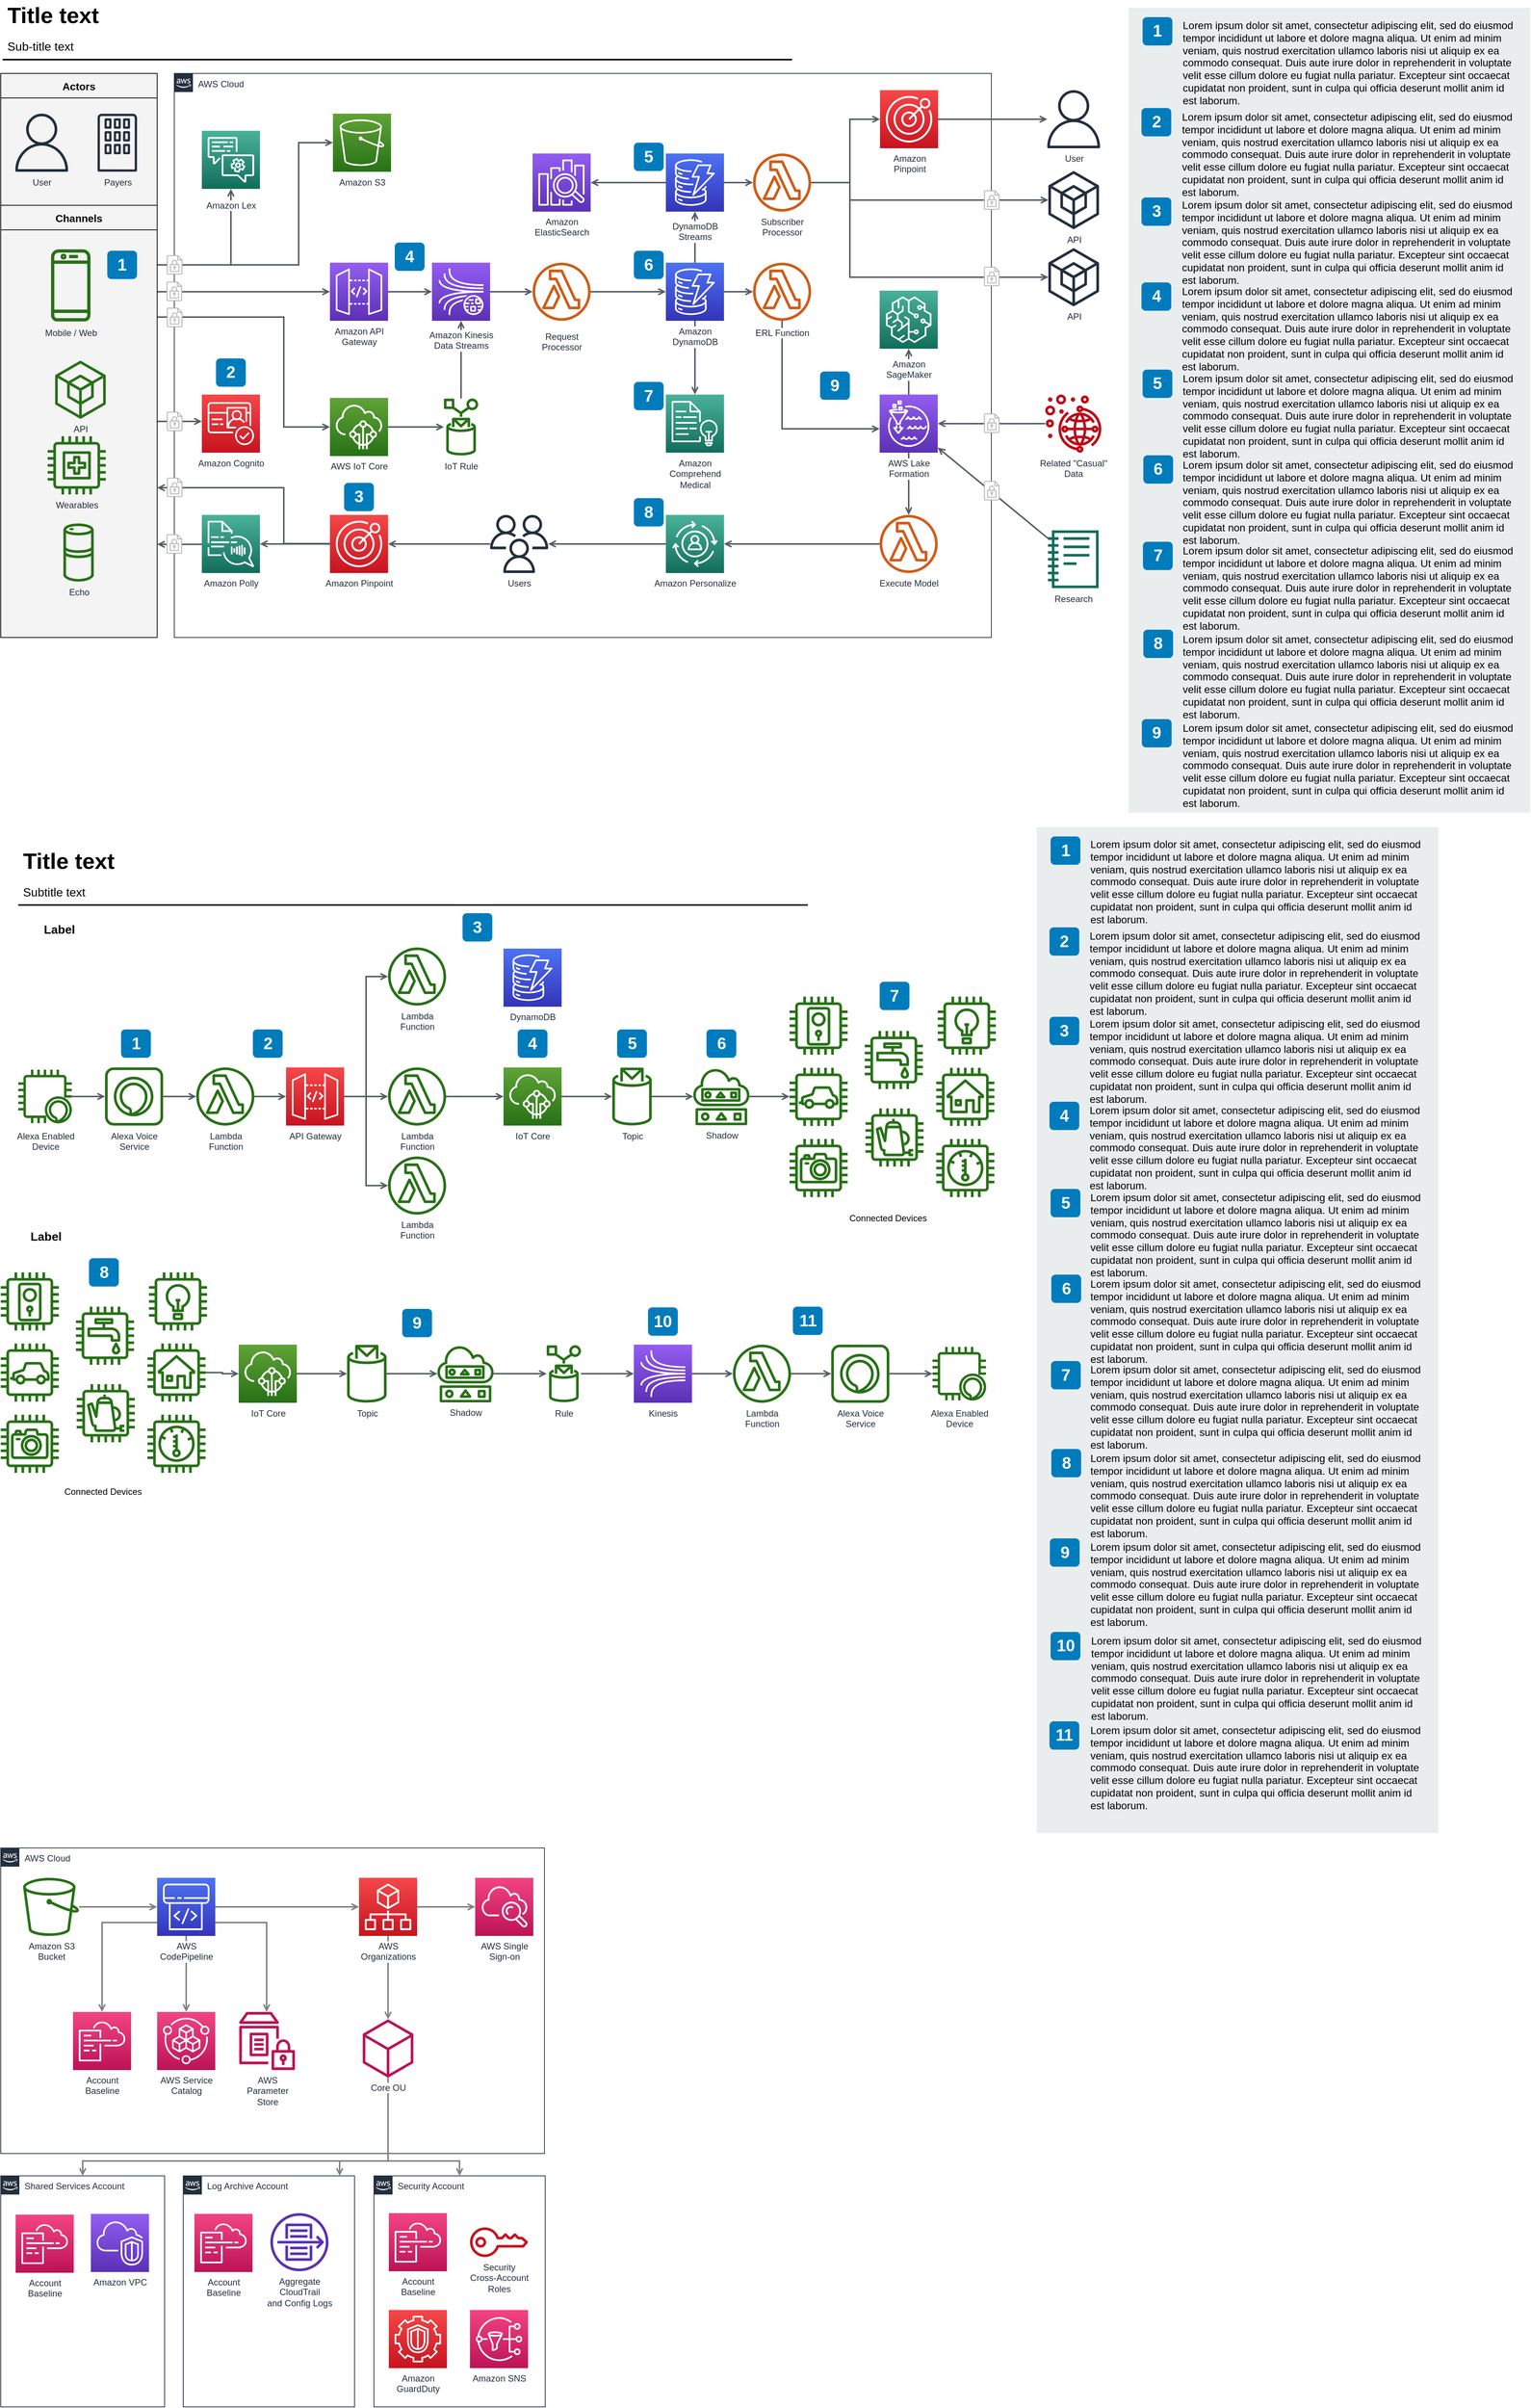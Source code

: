 <mxfile version="22.1.21" type="github">
  <diagram name="Page-1" id="aaaa8250-4180-3840-79b5-4cada1eebb92">
    <mxGraphModel dx="1032" dy="1144" grid="1" gridSize="10" guides="1" tooltips="1" connect="1" arrows="1" fold="1" page="1" pageScale="1" pageWidth="850" pageHeight="1100" background="none" math="0" shadow="0">
      <root>
        <mxCell id="0" />
        <mxCell id="1" parent="0" />
        <mxCell id="k5_MaA16nNR8YF22X8Xs-8" value="AWS Cloud" style="points=[[0,0],[0.25,0],[0.5,0],[0.75,0],[1,0],[1,0.25],[1,0.5],[1,0.75],[1,1],[0.75,1],[0.5,1],[0.25,1],[0,1],[0,0.75],[0,0.5],[0,0.25]];outlineConnect=0;gradientColor=none;html=1;whiteSpace=wrap;fontSize=12;fontStyle=0;shape=mxgraph.aws4.group;grIcon=mxgraph.aws4.group_aws_cloud_alt;strokeColor=#232F3E;fillColor=none;verticalAlign=top;align=left;spacingLeft=30;fontColor=#232F3E;dashed=0;labelBackgroundColor=none;container=1;pointerEvents=0;collapsible=0;recursiveResize=0;" vertex="1" parent="1">
          <mxGeometry x="253" y="118.5" width="1097" height="757" as="geometry" />
        </mxCell>
        <mxCell id="k5_MaA16nNR8YF22X8Xs-9" style="edgeStyle=elbowEdgeStyle;rounded=0;orthogonalLoop=1;jettySize=auto;html=1;endArrow=open;endFill=0;strokeColor=#545B64;strokeWidth=2;fontSize=14;" edge="1" parent="1" target="k5_MaA16nNR8YF22X8Xs-71">
          <mxGeometry relative="1" as="geometry">
            <mxPoint x="230" y="375.5" as="sourcePoint" />
            <Array as="points">
              <mxPoint x="329" y="315.5" />
            </Array>
          </mxGeometry>
        </mxCell>
        <mxCell id="k5_MaA16nNR8YF22X8Xs-10" style="edgeStyle=elbowEdgeStyle;rounded=0;orthogonalLoop=1;jettySize=auto;html=1;endArrow=open;endFill=0;strokeColor=#545B64;strokeWidth=2;fontSize=14;" edge="1" parent="1" target="k5_MaA16nNR8YF22X8Xs-73">
          <mxGeometry relative="1" as="geometry">
            <mxPoint x="230" y="411.5" as="sourcePoint" />
          </mxGeometry>
        </mxCell>
        <mxCell id="k5_MaA16nNR8YF22X8Xs-11" value="" style="edgeStyle=elbowEdgeStyle;rounded=0;orthogonalLoop=1;jettySize=auto;html=1;endArrow=open;endFill=0;strokeColor=#545B64;strokeWidth=2;fontSize=14;" edge="1" parent="1" source="k5_MaA16nNR8YF22X8Xs-73" target="k5_MaA16nNR8YF22X8Xs-74">
          <mxGeometry relative="1" as="geometry" />
        </mxCell>
        <mxCell id="k5_MaA16nNR8YF22X8Xs-12" value="" style="edgeStyle=elbowEdgeStyle;rounded=0;orthogonalLoop=1;jettySize=auto;html=1;endArrow=open;endFill=0;strokeColor=#545B64;strokeWidth=2;fontSize=14;" edge="1" parent="1" source="k5_MaA16nNR8YF22X8Xs-74" target="k5_MaA16nNR8YF22X8Xs-78">
          <mxGeometry relative="1" as="geometry" />
        </mxCell>
        <mxCell id="k5_MaA16nNR8YF22X8Xs-13" value="" style="edgeStyle=elbowEdgeStyle;rounded=0;orthogonalLoop=1;jettySize=auto;html=1;endArrow=open;endFill=0;strokeColor=#545B64;strokeWidth=2;fontSize=14;" edge="1" parent="1" source="k5_MaA16nNR8YF22X8Xs-76" target="k5_MaA16nNR8YF22X8Xs-75">
          <mxGeometry relative="1" as="geometry" />
        </mxCell>
        <mxCell id="k5_MaA16nNR8YF22X8Xs-14" value="" style="edgeStyle=elbowEdgeStyle;rounded=0;orthogonalLoop=1;jettySize=auto;html=1;endArrow=open;endFill=0;strokeColor=#545B64;strokeWidth=2;fontSize=14;" edge="1" parent="1" source="k5_MaA16nNR8YF22X8Xs-76" target="k5_MaA16nNR8YF22X8Xs-77">
          <mxGeometry relative="1" as="geometry" />
        </mxCell>
        <mxCell id="k5_MaA16nNR8YF22X8Xs-15" value="" style="edgeStyle=elbowEdgeStyle;rounded=0;orthogonalLoop=1;jettySize=auto;html=1;endArrow=open;endFill=0;strokeColor=#545B64;strokeWidth=2;fontSize=14;" edge="1" parent="1" source="k5_MaA16nNR8YF22X8Xs-77" target="k5_MaA16nNR8YF22X8Xs-89">
          <mxGeometry relative="1" as="geometry">
            <Array as="points">
              <mxPoint x="1160" y="225.5" />
            </Array>
          </mxGeometry>
        </mxCell>
        <mxCell id="k5_MaA16nNR8YF22X8Xs-16" value="" style="edgeStyle=orthogonalEdgeStyle;rounded=0;orthogonalLoop=1;jettySize=auto;html=1;endArrow=open;endFill=0;strokeColor=#545B64;strokeWidth=2;fontSize=14;" edge="1" parent="1" source="k5_MaA16nNR8YF22X8Xs-77" target="k5_MaA16nNR8YF22X8Xs-91">
          <mxGeometry relative="1" as="geometry">
            <Array as="points">
              <mxPoint x="1160" y="265.5" />
              <mxPoint x="1160" y="288.5" />
            </Array>
          </mxGeometry>
        </mxCell>
        <mxCell id="k5_MaA16nNR8YF22X8Xs-17" value="" style="edgeStyle=elbowEdgeStyle;rounded=0;orthogonalLoop=1;jettySize=auto;html=1;endArrow=open;endFill=0;strokeColor=#545B64;strokeWidth=2;fontSize=14;" edge="1" parent="1" source="k5_MaA16nNR8YF22X8Xs-78" target="k5_MaA16nNR8YF22X8Xs-79">
          <mxGeometry relative="1" as="geometry" />
        </mxCell>
        <mxCell id="k5_MaA16nNR8YF22X8Xs-18" value="" style="edgeStyle=elbowEdgeStyle;rounded=0;orthogonalLoop=1;jettySize=auto;html=1;endArrow=open;endFill=0;strokeColor=#545B64;strokeWidth=2;fontSize=14;" edge="1" parent="1" source="k5_MaA16nNR8YF22X8Xs-79" target="k5_MaA16nNR8YF22X8Xs-80">
          <mxGeometry relative="1" as="geometry" />
        </mxCell>
        <mxCell id="k5_MaA16nNR8YF22X8Xs-19" value="" style="edgeStyle=elbowEdgeStyle;rounded=0;orthogonalLoop=1;jettySize=auto;html=1;endArrow=open;endFill=0;strokeColor=#545B64;strokeWidth=2;fontSize=14;" edge="1" parent="1" source="k5_MaA16nNR8YF22X8Xs-79" target="k5_MaA16nNR8YF22X8Xs-76">
          <mxGeometry relative="1" as="geometry" />
        </mxCell>
        <mxCell id="k5_MaA16nNR8YF22X8Xs-20" value="" style="edgeStyle=elbowEdgeStyle;rounded=0;orthogonalLoop=1;jettySize=auto;html=1;endArrow=open;endFill=0;strokeColor=#545B64;strokeWidth=2;fontSize=14;" edge="1" parent="1" source="k5_MaA16nNR8YF22X8Xs-79" target="k5_MaA16nNR8YF22X8Xs-87">
          <mxGeometry relative="1" as="geometry" />
        </mxCell>
        <mxCell id="k5_MaA16nNR8YF22X8Xs-21" value="" style="edgeStyle=elbowEdgeStyle;rounded=0;orthogonalLoop=1;jettySize=auto;html=1;endArrow=open;endFill=0;strokeColor=#545B64;strokeWidth=2;fontSize=14;" edge="1" parent="1" source="k5_MaA16nNR8YF22X8Xs-80" target="k5_MaA16nNR8YF22X8Xs-93">
          <mxGeometry relative="1" as="geometry">
            <Array as="points">
              <mxPoint x="1069" y="595.5" />
            </Array>
          </mxGeometry>
        </mxCell>
        <mxCell id="k5_MaA16nNR8YF22X8Xs-22" value="" style="edgeStyle=elbowEdgeStyle;rounded=0;orthogonalLoop=1;jettySize=auto;html=1;endArrow=open;endFill=0;strokeColor=#545B64;strokeWidth=2;fontSize=14;elbow=vertical;" edge="1" parent="1" source="k5_MaA16nNR8YF22X8Xs-82">
          <mxGeometry relative="1" as="geometry">
            <mxPoint x="230" y="750.5" as="targetPoint" />
          </mxGeometry>
        </mxCell>
        <mxCell id="k5_MaA16nNR8YF22X8Xs-23" value="" style="edgeStyle=elbowEdgeStyle;rounded=0;orthogonalLoop=1;jettySize=auto;html=1;endArrow=open;endFill=0;strokeColor=#545B64;strokeWidth=2;fontSize=14;" edge="1" parent="1" source="k5_MaA16nNR8YF22X8Xs-83" target="k5_MaA16nNR8YF22X8Xs-85">
          <mxGeometry relative="1" as="geometry" />
        </mxCell>
        <mxCell id="k5_MaA16nNR8YF22X8Xs-24" value="" style="edgeStyle=elbowEdgeStyle;rounded=0;orthogonalLoop=1;jettySize=auto;html=1;endArrow=open;endFill=0;strokeColor=#545B64;strokeWidth=2;fontSize=14;" edge="1" parent="1">
          <mxGeometry relative="1" as="geometry">
            <mxPoint x="462" y="749.5" as="sourcePoint" />
            <mxPoint x="230" y="674.5" as="targetPoint" />
            <Array as="points">
              <mxPoint x="400" y="714.5" />
            </Array>
          </mxGeometry>
        </mxCell>
        <mxCell id="k5_MaA16nNR8YF22X8Xs-25" value="" style="edgeStyle=elbowEdgeStyle;rounded=0;orthogonalLoop=1;jettySize=auto;html=1;endArrow=open;endFill=0;strokeColor=#545B64;strokeWidth=2;fontSize=14;" edge="1" parent="1">
          <mxGeometry relative="1" as="geometry">
            <mxPoint x="462" y="750" as="sourcePoint" />
            <mxPoint x="368" y="750" as="targetPoint" />
          </mxGeometry>
        </mxCell>
        <mxCell id="k5_MaA16nNR8YF22X8Xs-26" value="" style="edgeStyle=elbowEdgeStyle;rounded=0;orthogonalLoop=1;jettySize=auto;html=1;endArrow=open;endFill=0;strokeColor=#545B64;strokeWidth=2;fontSize=14;" edge="1" parent="1" source="k5_MaA16nNR8YF22X8Xs-85" target="k5_MaA16nNR8YF22X8Xs-74">
          <mxGeometry relative="1" as="geometry" />
        </mxCell>
        <mxCell id="k5_MaA16nNR8YF22X8Xs-27" value="" style="edgeStyle=elbowEdgeStyle;rounded=0;orthogonalLoop=1;jettySize=auto;html=1;endArrow=open;endFill=0;strokeColor=#545B64;strokeWidth=2;fontSize=14;" edge="1" parent="1" source="k5_MaA16nNR8YF22X8Xs-86" target="k5_MaA16nNR8YF22X8Xs-84">
          <mxGeometry relative="1" as="geometry" />
        </mxCell>
        <mxCell id="k5_MaA16nNR8YF22X8Xs-28" value="" style="edgeStyle=elbowEdgeStyle;rounded=0;orthogonalLoop=1;jettySize=auto;html=1;endArrow=open;endFill=0;strokeColor=#545B64;strokeWidth=2;fontSize=14;" edge="1" parent="1" source="k5_MaA16nNR8YF22X8Xs-88" target="k5_MaA16nNR8YF22X8Xs-86">
          <mxGeometry relative="1" as="geometry">
            <mxPoint x="838" y="905.5" as="targetPoint" />
          </mxGeometry>
        </mxCell>
        <mxCell id="k5_MaA16nNR8YF22X8Xs-29" value="" style="edgeStyle=elbowEdgeStyle;rounded=0;orthogonalLoop=1;jettySize=auto;html=1;endArrow=open;endFill=0;strokeColor=#545B64;strokeWidth=2;fontSize=14;" edge="1" parent="1" source="k5_MaA16nNR8YF22X8Xs-89" target="k5_MaA16nNR8YF22X8Xs-90">
          <mxGeometry relative="1" as="geometry" />
        </mxCell>
        <mxCell id="k5_MaA16nNR8YF22X8Xs-30" value="" style="edgeStyle=elbowEdgeStyle;rounded=0;orthogonalLoop=1;jettySize=auto;html=1;endArrow=open;endFill=0;strokeColor=#545B64;strokeWidth=2;fontSize=14;" edge="1" parent="1" source="k5_MaA16nNR8YF22X8Xs-93" target="k5_MaA16nNR8YF22X8Xs-94">
          <mxGeometry relative="1" as="geometry" />
        </mxCell>
        <mxCell id="k5_MaA16nNR8YF22X8Xs-31" value="" style="edgeStyle=elbowEdgeStyle;rounded=0;orthogonalLoop=1;jettySize=auto;html=1;endArrow=open;endFill=0;strokeColor=#545B64;strokeWidth=2;fontSize=14;" edge="1" parent="1" source="k5_MaA16nNR8YF22X8Xs-93" target="k5_MaA16nNR8YF22X8Xs-104">
          <mxGeometry relative="1" as="geometry">
            <mxPoint x="1380" y="497.5" as="targetPoint" />
          </mxGeometry>
        </mxCell>
        <mxCell id="k5_MaA16nNR8YF22X8Xs-32" value="" style="edgeStyle=elbowEdgeStyle;rounded=0;orthogonalLoop=1;jettySize=auto;html=1;endArrow=open;endFill=0;strokeColor=#545B64;strokeWidth=2;fontSize=14;" edge="1" parent="1" source="k5_MaA16nNR8YF22X8Xs-94" target="k5_MaA16nNR8YF22X8Xs-88">
          <mxGeometry relative="1" as="geometry" />
        </mxCell>
        <mxCell id="k5_MaA16nNR8YF22X8Xs-33" value="" style="edgeStyle=elbowEdgeStyle;rounded=0;orthogonalLoop=1;jettySize=auto;html=1;endArrow=open;endFill=0;strokeColor=#545B64;strokeWidth=2;fontSize=14;" edge="1" parent="1" source="k5_MaA16nNR8YF22X8Xs-95" target="k5_MaA16nNR8YF22X8Xs-93">
          <mxGeometry relative="1" as="geometry" />
        </mxCell>
        <mxCell id="k5_MaA16nNR8YF22X8Xs-34" value="" style="rounded=0;orthogonalLoop=1;jettySize=auto;html=1;endArrow=open;endFill=0;strokeColor=#545B64;strokeWidth=2;fontSize=14;" edge="1" parent="1" source="k5_MaA16nNR8YF22X8Xs-96" target="k5_MaA16nNR8YF22X8Xs-93">
          <mxGeometry relative="1" as="geometry" />
        </mxCell>
        <mxCell id="k5_MaA16nNR8YF22X8Xs-35" value="" style="edgeStyle=elbowEdgeStyle;rounded=0;orthogonalLoop=1;jettySize=auto;html=1;endArrow=open;endFill=0;strokeColor=#545B64;strokeWidth=2;fontSize=14;" edge="1" parent="1" source="k5_MaA16nNR8YF22X8Xs-77" target="k5_MaA16nNR8YF22X8Xs-92">
          <mxGeometry relative="1" as="geometry">
            <mxPoint x="1098" y="275" as="sourcePoint" />
            <mxPoint x="1480.212" y="338.5" as="targetPoint" />
            <Array as="points">
              <mxPoint x="1160" y="325.5" />
            </Array>
          </mxGeometry>
        </mxCell>
        <mxCell id="k5_MaA16nNR8YF22X8Xs-36" style="edgeStyle=elbowEdgeStyle;rounded=0;orthogonalLoop=1;jettySize=auto;html=1;endArrow=open;endFill=0;strokeColor=#545B64;strokeWidth=2;fontSize=14;exitX=1;exitY=0.5;exitDx=0;exitDy=0;elbow=vertical;" edge="1" parent="1" source="k5_MaA16nNR8YF22X8Xs-64" target="k5_MaA16nNR8YF22X8Xs-81">
          <mxGeometry relative="1" as="geometry">
            <mxPoint x="210" y="455.5" as="sourcePoint" />
            <mxPoint x="472" y="421.5" as="targetPoint" />
          </mxGeometry>
        </mxCell>
        <mxCell id="k5_MaA16nNR8YF22X8Xs-37" style="edgeStyle=elbowEdgeStyle;rounded=0;orthogonalLoop=1;jettySize=auto;html=1;endArrow=open;endFill=0;strokeColor=#545B64;strokeWidth=2;fontSize=14;" edge="1" parent="1" target="k5_MaA16nNR8YF22X8Xs-83">
          <mxGeometry relative="1" as="geometry">
            <mxPoint x="230" y="445.5" as="sourcePoint" />
            <mxPoint x="472" y="421.5" as="targetPoint" />
            <Array as="points">
              <mxPoint x="400" y="505.5" />
            </Array>
          </mxGeometry>
        </mxCell>
        <mxCell id="k5_MaA16nNR8YF22X8Xs-38" style="edgeStyle=elbowEdgeStyle;rounded=0;orthogonalLoop=1;jettySize=auto;html=1;endArrow=open;endFill=0;strokeColor=#545B64;strokeWidth=2;fontSize=14;" edge="1" parent="1" target="k5_MaA16nNR8YF22X8Xs-72">
          <mxGeometry relative="1" as="geometry">
            <mxPoint x="230" y="375.5" as="sourcePoint" />
            <mxPoint x="339" y="283.5" as="targetPoint" />
            <Array as="points">
              <mxPoint x="420" y="305.5" />
            </Array>
          </mxGeometry>
        </mxCell>
        <mxCell id="k5_MaA16nNR8YF22X8Xs-39" value="" style="rounded=0;whiteSpace=wrap;html=1;fillColor=#EAEDED;fontSize=22;fontColor=#FFFFFF;strokeColor=none;labelBackgroundColor=none;" vertex="1" parent="1">
          <mxGeometry x="1534.5" y="30.5" width="539" height="1080" as="geometry" />
        </mxCell>
        <mxCell id="k5_MaA16nNR8YF22X8Xs-40" value="1" style="rounded=1;whiteSpace=wrap;html=1;fillColor=#007CBD;strokeColor=none;fontColor=#FFFFFF;fontStyle=1;fontSize=22;labelBackgroundColor=none;" vertex="1" parent="1">
          <mxGeometry x="1553" y="43" width="40" height="38" as="geometry" />
        </mxCell>
        <mxCell id="k5_MaA16nNR8YF22X8Xs-41" value="2" style="rounded=1;whiteSpace=wrap;html=1;fillColor=#007CBD;strokeColor=none;fontColor=#FFFFFF;fontStyle=1;fontSize=22;labelBackgroundColor=none;" vertex="1" parent="1">
          <mxGeometry x="1551.5" y="165" width="40" height="38" as="geometry" />
        </mxCell>
        <mxCell id="k5_MaA16nNR8YF22X8Xs-42" value="3" style="rounded=1;whiteSpace=wrap;html=1;fillColor=#007CBD;strokeColor=none;fontColor=#FFFFFF;fontStyle=1;fontSize=22;labelBackgroundColor=none;" vertex="1" parent="1">
          <mxGeometry x="1551.5" y="285" width="40" height="38" as="geometry" />
        </mxCell>
        <mxCell id="k5_MaA16nNR8YF22X8Xs-43" value="4" style="rounded=1;whiteSpace=wrap;html=1;fillColor=#007CBD;strokeColor=none;fontColor=#FFFFFF;fontStyle=1;fontSize=22;labelBackgroundColor=none;" vertex="1" parent="1">
          <mxGeometry x="1551.5" y="399" width="40" height="38" as="geometry" />
        </mxCell>
        <mxCell id="k5_MaA16nNR8YF22X8Xs-44" value="5" style="rounded=1;whiteSpace=wrap;html=1;fillColor=#007CBD;strokeColor=none;fontColor=#FFFFFF;fontStyle=1;fontSize=22;labelBackgroundColor=none;" vertex="1" parent="1">
          <mxGeometry x="1553" y="516" width="40" height="38" as="geometry" />
        </mxCell>
        <mxCell id="k5_MaA16nNR8YF22X8Xs-45" value="6" style="rounded=1;whiteSpace=wrap;html=1;fillColor=#007CBD;strokeColor=none;fontColor=#FFFFFF;fontStyle=1;fontSize=22;labelBackgroundColor=none;" vertex="1" parent="1">
          <mxGeometry x="1554" y="631" width="40" height="38" as="geometry" />
        </mxCell>
        <mxCell id="k5_MaA16nNR8YF22X8Xs-46" value="7" style="rounded=1;whiteSpace=wrap;html=1;fillColor=#007CBD;strokeColor=none;fontColor=#FFFFFF;fontStyle=1;fontSize=22;labelBackgroundColor=none;" vertex="1" parent="1">
          <mxGeometry x="1553.5" y="747" width="40" height="38" as="geometry" />
        </mxCell>
        <mxCell id="k5_MaA16nNR8YF22X8Xs-47" value="8" style="rounded=1;whiteSpace=wrap;html=1;fillColor=#007CBD;strokeColor=none;fontColor=#FFFFFF;fontStyle=1;fontSize=22;labelBackgroundColor=none;" vertex="1" parent="1">
          <mxGeometry x="1554" y="865" width="40" height="38" as="geometry" />
        </mxCell>
        <mxCell id="k5_MaA16nNR8YF22X8Xs-48" value="9" style="rounded=1;whiteSpace=wrap;html=1;fillColor=#007CBD;strokeColor=none;fontColor=#FFFFFF;fontStyle=1;fontSize=22;labelBackgroundColor=none;" vertex="1" parent="1">
          <mxGeometry x="1552" y="985" width="40" height="38" as="geometry" />
        </mxCell>
        <mxCell id="k5_MaA16nNR8YF22X8Xs-49" value="Title text&lt;br&gt;" style="text;html=1;resizable=0;points=[];autosize=1;align=left;verticalAlign=top;spacingTop=-4;fontSize=30;fontStyle=1;labelBackgroundColor=none;" vertex="1" parent="1">
          <mxGeometry x="26.5" y="20" width="130" height="40" as="geometry" />
        </mxCell>
        <mxCell id="k5_MaA16nNR8YF22X8Xs-50" value="Sub-title text&lt;br style=&quot;font-size: 16px&quot;&gt;" style="text;html=1;resizable=0;points=[];autosize=1;align=left;verticalAlign=top;spacingTop=-4;fontSize=16;labelBackgroundColor=none;" vertex="1" parent="1">
          <mxGeometry x="26.5" y="70" width="100" height="20" as="geometry" />
        </mxCell>
        <mxCell id="k5_MaA16nNR8YF22X8Xs-51" value="" style="line;strokeWidth=2;html=1;fontSize=14;labelBackgroundColor=none;" vertex="1" parent="1">
          <mxGeometry x="22.5" y="95" width="1060" height="10" as="geometry" />
        </mxCell>
        <mxCell id="k5_MaA16nNR8YF22X8Xs-52" value="&lt;span&gt;Lorem ipsum dolor sit amet, consectetur adipiscing elit, sed do eiusmod tempor incididunt ut labore et dolore magna aliqua. Ut enim ad minim veniam, quis nostrud exercitation ullamco laboris nisi ut aliquip ex ea commodo consequat. Duis aute irure dolor in reprehenderit in voluptate velit esse cillum dolore eu fugiat nulla pariatur. Excepteur sint occaecat cupidatat non proident, sunt in culpa qui officia deserunt mollit anim id est laborum.&lt;/span&gt;&lt;br&gt;" style="text;html=1;align=left;verticalAlign=top;spacingTop=-4;fontSize=14;labelBackgroundColor=none;whiteSpace=wrap;" vertex="1" parent="1">
          <mxGeometry x="1604.5" y="42.5" width="449" height="118" as="geometry" />
        </mxCell>
        <mxCell id="k5_MaA16nNR8YF22X8Xs-53" value="&lt;span&gt;Lorem ipsum dolor sit amet, consectetur adipiscing elit, sed do eiusmod tempor incididunt ut labore et dolore magna aliqua. Ut enim ad minim veniam, quis nostrud exercitation ullamco laboris nisi ut aliquip ex ea commodo consequat. Duis aute irure dolor in reprehenderit in voluptate velit esse cillum dolore eu fugiat nulla pariatur. Excepteur sint occaecat cupidatat non proident, sunt in culpa qui officia deserunt mollit anim id est laborum.&lt;/span&gt;&lt;br&gt;" style="text;html=1;align=left;verticalAlign=top;spacingTop=-4;fontSize=14;labelBackgroundColor=none;whiteSpace=wrap;" vertex="1" parent="1">
          <mxGeometry x="1603.5" y="165.5" width="450" height="115" as="geometry" />
        </mxCell>
        <mxCell id="k5_MaA16nNR8YF22X8Xs-54" value="&lt;span&gt;Lorem ipsum dolor sit amet, consectetur adipiscing elit, sed do eiusmod tempor incididunt ut labore et dolore magna aliqua. Ut enim ad minim veniam, quis nostrud exercitation ullamco laboris nisi ut aliquip ex ea commodo consequat. Duis aute irure dolor in reprehenderit in voluptate velit esse cillum dolore eu fugiat nulla pariatur. Excepteur sint occaecat cupidatat non proident, sunt in culpa qui officia deserunt mollit anim id est laborum.&lt;/span&gt;&lt;br&gt;" style="text;html=1;align=left;verticalAlign=top;spacingTop=-4;fontSize=14;labelBackgroundColor=none;whiteSpace=wrap;" vertex="1" parent="1">
          <mxGeometry x="1603.5" y="283.5" width="450" height="117" as="geometry" />
        </mxCell>
        <mxCell id="k5_MaA16nNR8YF22X8Xs-55" value="&lt;span&gt;Lorem ipsum dolor sit amet, consectetur adipiscing elit, sed do eiusmod tempor incididunt ut labore et dolore magna aliqua. Ut enim ad minim veniam, quis nostrud exercitation ullamco laboris nisi ut aliquip ex ea commodo consequat. Duis aute irure dolor in reprehenderit in voluptate velit esse cillum dolore eu fugiat nulla pariatur. Excepteur sint occaecat cupidatat non proident, sunt in culpa qui officia deserunt mollit anim id est laborum.&lt;/span&gt;&lt;br&gt;" style="text;html=1;align=left;verticalAlign=top;spacingTop=-4;fontSize=14;labelBackgroundColor=none;whiteSpace=wrap;" vertex="1" parent="1">
          <mxGeometry x="1603.5" y="399.5" width="450" height="121" as="geometry" />
        </mxCell>
        <mxCell id="k5_MaA16nNR8YF22X8Xs-56" value="&lt;span&gt;Lorem ipsum dolor sit amet, consectetur adipiscing elit, sed do eiusmod tempor incididunt ut labore et dolore magna aliqua. Ut enim ad minim veniam, quis nostrud exercitation ullamco laboris nisi ut aliquip ex ea commodo consequat. Duis aute irure dolor in reprehenderit in voluptate velit esse cillum dolore eu fugiat nulla pariatur. Excepteur sint occaecat cupidatat non proident, sunt in culpa qui officia deserunt mollit anim id est laborum.&lt;/span&gt;&lt;br&gt;" style="text;html=1;align=left;verticalAlign=top;spacingTop=-4;fontSize=14;labelBackgroundColor=none;whiteSpace=wrap;" vertex="1" parent="1">
          <mxGeometry x="1604.5" y="516.5" width="449" height="114" as="geometry" />
        </mxCell>
        <mxCell id="k5_MaA16nNR8YF22X8Xs-57" value="&lt;span&gt;Lorem ipsum dolor sit amet, consectetur adipiscing elit, sed do eiusmod tempor incididunt ut labore et dolore magna aliqua. Ut enim ad minim veniam, quis nostrud exercitation ullamco laboris nisi ut aliquip ex ea commodo consequat. Duis aute irure dolor in reprehenderit in voluptate velit esse cillum dolore eu fugiat nulla pariatur. Excepteur sint occaecat cupidatat non proident, sunt in culpa qui officia deserunt mollit anim id est laborum.&lt;/span&gt;&lt;br&gt;" style="text;html=1;align=left;verticalAlign=top;spacingTop=-4;fontSize=14;labelBackgroundColor=none;whiteSpace=wrap;" vertex="1" parent="1">
          <mxGeometry x="1604.5" y="632.5" width="450" height="118" as="geometry" />
        </mxCell>
        <mxCell id="k5_MaA16nNR8YF22X8Xs-58" value="&lt;span&gt;Lorem ipsum dolor sit amet, consectetur adipiscing elit, sed do eiusmod tempor incididunt ut labore et dolore magna aliqua. Ut enim ad minim veniam, quis nostrud exercitation ullamco laboris nisi ut aliquip ex ea commodo consequat. Duis aute irure dolor in reprehenderit in voluptate velit esse cillum dolore eu fugiat nulla pariatur. Excepteur sint occaecat cupidatat non proident, sunt in culpa qui officia deserunt mollit anim id est laborum.&lt;/span&gt;&lt;br&gt;" style="text;html=1;align=left;verticalAlign=top;spacingTop=-4;fontSize=14;labelBackgroundColor=none;whiteSpace=wrap;" vertex="1" parent="1">
          <mxGeometry x="1604.5" y="747.5" width="449" height="113" as="geometry" />
        </mxCell>
        <mxCell id="k5_MaA16nNR8YF22X8Xs-59" value="&lt;span&gt;Lorem ipsum dolor sit amet, consectetur adipiscing elit, sed do eiusmod tempor incididunt ut labore et dolore magna aliqua. Ut enim ad minim veniam, quis nostrud exercitation ullamco laboris nisi ut aliquip ex ea commodo consequat. Duis aute irure dolor in reprehenderit in voluptate velit esse cillum dolore eu fugiat nulla pariatur. Excepteur sint occaecat cupidatat non proident, sunt in culpa qui officia deserunt mollit anim id est laborum.&lt;/span&gt;&lt;br&gt;" style="text;html=1;align=left;verticalAlign=top;spacingTop=-4;fontSize=14;labelBackgroundColor=none;whiteSpace=wrap;" vertex="1" parent="1">
          <mxGeometry x="1604.5" y="866.5" width="449" height="124" as="geometry" />
        </mxCell>
        <mxCell id="k5_MaA16nNR8YF22X8Xs-60" value="&lt;span&gt;Lorem ipsum dolor sit amet, consectetur adipiscing elit, sed do eiusmod tempor incididunt ut labore et dolore magna aliqua. Ut enim ad minim veniam, quis nostrud exercitation ullamco laboris nisi ut aliquip ex ea commodo consequat. Duis aute irure dolor in reprehenderit in voluptate velit esse cillum dolore eu fugiat nulla pariatur. Excepteur sint occaecat cupidatat non proident, sunt in culpa qui officia deserunt mollit anim id est laborum.&lt;/span&gt;&lt;br&gt;" style="text;html=1;align=left;verticalAlign=top;spacingTop=-4;fontSize=14;labelBackgroundColor=none;whiteSpace=wrap;" vertex="1" parent="1">
          <mxGeometry x="1604.5" y="985.5" width="449" height="115" as="geometry" />
        </mxCell>
        <mxCell id="k5_MaA16nNR8YF22X8Xs-61" value="Actors" style="swimlane;fontSize=14;align=center;swimlaneFillColor=#f4f4f4;fillColor=#f4f4f4;startSize=33;container=1;pointerEvents=0;collapsible=0;recursiveResize=0;" vertex="1" parent="1">
          <mxGeometry x="20" y="118.5" width="210" height="177" as="geometry" />
        </mxCell>
        <mxCell id="k5_MaA16nNR8YF22X8Xs-62" value="User" style="outlineConnect=0;fontColor=#232F3E;gradientColor=none;fillColor=#232F3E;strokeColor=none;dashed=0;verticalLabelPosition=bottom;verticalAlign=top;align=center;html=1;fontSize=12;fontStyle=0;aspect=fixed;pointerEvents=1;shape=mxgraph.aws4.user;labelBackgroundColor=none;" vertex="1" parent="k5_MaA16nNR8YF22X8Xs-61">
          <mxGeometry x="16" y="54" width="78" height="78" as="geometry" />
        </mxCell>
        <mxCell id="k5_MaA16nNR8YF22X8Xs-63" value="Payers" style="outlineConnect=0;fontColor=#232F3E;gradientColor=none;fillColor=#232F3E;strokeColor=none;dashed=0;verticalLabelPosition=bottom;verticalAlign=top;align=center;html=1;fontSize=12;fontStyle=0;aspect=fixed;pointerEvents=1;shape=mxgraph.aws4.corporate_data_center;labelBackgroundColor=none;" vertex="1" parent="k5_MaA16nNR8YF22X8Xs-61">
          <mxGeometry x="130" y="54" width="53" height="78" as="geometry" />
        </mxCell>
        <mxCell id="k5_MaA16nNR8YF22X8Xs-64" value="Channels" style="swimlane;fontSize=14;align=center;swimlaneFillColor=#f4f4f4;fillColor=#f4f4f4;startSize=33;container=1;pointerEvents=0;collapsible=0;recursiveResize=0;" vertex="1" parent="1">
          <mxGeometry x="20" y="295.5" width="210" height="580" as="geometry" />
        </mxCell>
        <mxCell id="k5_MaA16nNR8YF22X8Xs-65" value="Mobile / Web" style="outlineConnect=0;fontColor=#232F3E;gradientColor=none;strokeColor=none;fillColor=#277116;dashed=0;verticalLabelPosition=bottom;verticalAlign=top;align=center;html=1;fontSize=12;fontStyle=0;shape=mxgraph.aws4.mobile_client;labelBackgroundColor=none;" vertex="1" parent="k5_MaA16nNR8YF22X8Xs-64">
          <mxGeometry x="67.5" y="57.5" width="53" height="100" as="geometry" />
        </mxCell>
        <mxCell id="k5_MaA16nNR8YF22X8Xs-66" value="Wearables" style="outlineConnect=0;fontColor=#232F3E;gradientColor=none;fillColor=#277116;strokeColor=none;dashed=0;verticalLabelPosition=bottom;verticalAlign=top;align=center;html=1;fontSize=12;fontStyle=0;aspect=fixed;pointerEvents=1;shape=mxgraph.aws4.medical_emergency;labelBackgroundColor=none;" vertex="1" parent="k5_MaA16nNR8YF22X8Xs-64">
          <mxGeometry x="63" y="310" width="78" height="78" as="geometry" />
        </mxCell>
        <mxCell id="k5_MaA16nNR8YF22X8Xs-67" value="Echo" style="outlineConnect=0;fontColor=#232F3E;gradientColor=none;fillColor=#277116;strokeColor=none;dashed=0;verticalLabelPosition=bottom;verticalAlign=top;align=center;html=1;fontSize=12;fontStyle=0;aspect=fixed;pointerEvents=1;shape=mxgraph.aws4.echo;labelBackgroundColor=none;" vertex="1" parent="k5_MaA16nNR8YF22X8Xs-64">
          <mxGeometry x="84" y="427" width="41" height="78" as="geometry" />
        </mxCell>
        <mxCell id="k5_MaA16nNR8YF22X8Xs-68" value="API" style="outlineConnect=0;fontColor=#232F3E;gradientColor=none;fillColor=#277116;strokeColor=none;dashed=0;verticalLabelPosition=bottom;verticalAlign=top;align=center;html=1;fontSize=12;fontStyle=0;aspect=fixed;pointerEvents=1;shape=mxgraph.aws4.external_sdk;labelBackgroundColor=none;" vertex="1" parent="k5_MaA16nNR8YF22X8Xs-64">
          <mxGeometry x="73" y="208.5" width="68" height="78" as="geometry" />
        </mxCell>
        <mxCell id="k5_MaA16nNR8YF22X8Xs-69" value="1" style="rounded=1;whiteSpace=wrap;html=1;fillColor=#007CBD;strokeColor=none;fontColor=#FFFFFF;fontStyle=1;fontSize=22;labelBackgroundColor=none;" vertex="1" parent="k5_MaA16nNR8YF22X8Xs-64">
          <mxGeometry x="143" y="61" width="40" height="38" as="geometry" />
        </mxCell>
        <mxCell id="k5_MaA16nNR8YF22X8Xs-70" value="4" style="rounded=1;whiteSpace=wrap;html=1;fillColor=#007CBD;strokeColor=none;fontColor=#FFFFFF;fontStyle=1;fontSize=22;labelBackgroundColor=none;" vertex="1" parent="1">
          <mxGeometry x="549" y="345.5" width="40" height="38" as="geometry" />
        </mxCell>
        <mxCell id="k5_MaA16nNR8YF22X8Xs-71" value="Amazon Lex" style="outlineConnect=0;fontColor=#232F3E;gradientColor=#4AB29A;gradientDirection=north;fillColor=#116D5B;strokeColor=#ffffff;dashed=0;verticalLabelPosition=bottom;verticalAlign=top;align=center;html=1;fontSize=12;fontStyle=0;aspect=fixed;shape=mxgraph.aws4.resourceIcon;resIcon=mxgraph.aws4.lex;labelBackgroundColor=#ffffff;spacingTop=8;" vertex="1" parent="1">
          <mxGeometry x="290" y="195.5" width="78" height="78" as="geometry" />
        </mxCell>
        <mxCell id="k5_MaA16nNR8YF22X8Xs-72" value="Amazon S3" style="outlineConnect=0;fontColor=#232F3E;gradientColor=#60A337;gradientDirection=north;fillColor=#277116;strokeColor=#ffffff;dashed=0;verticalLabelPosition=bottom;verticalAlign=top;align=center;html=1;fontSize=12;fontStyle=0;aspect=fixed;shape=mxgraph.aws4.resourceIcon;resIcon=mxgraph.aws4.s3;labelBackgroundColor=none;" vertex="1" parent="1">
          <mxGeometry x="466" y="172.5" width="78" height="78" as="geometry" />
        </mxCell>
        <mxCell id="k5_MaA16nNR8YF22X8Xs-73" value="Amazon API&lt;br&gt;Gateway&lt;br&gt;" style="outlineConnect=0;fontColor=#232F3E;gradientColor=#945DF2;gradientDirection=north;fillColor=#5A30B5;strokeColor=#ffffff;dashed=0;verticalLabelPosition=bottom;verticalAlign=top;align=center;html=1;fontSize=12;fontStyle=0;aspect=fixed;shape=mxgraph.aws4.resourceIcon;resIcon=mxgraph.aws4.api_gateway;labelBackgroundColor=none;" vertex="1" parent="1">
          <mxGeometry x="462" y="372.5" width="78" height="78" as="geometry" />
        </mxCell>
        <mxCell id="k5_MaA16nNR8YF22X8Xs-74" value="Amazon Kinesis&lt;br&gt;Data Streams&lt;br&gt;" style="outlineConnect=0;fontColor=#232F3E;gradientColor=#945DF2;gradientDirection=north;fillColor=#5A30B5;strokeColor=#ffffff;dashed=0;verticalLabelPosition=bottom;verticalAlign=top;align=center;html=1;fontSize=12;fontStyle=0;aspect=fixed;shape=mxgraph.aws4.resourceIcon;resIcon=mxgraph.aws4.kinesis_data_streams;labelBackgroundColor=#ffffff;spacingTop=5;" vertex="1" parent="1">
          <mxGeometry x="599" y="372.5" width="78" height="78" as="geometry" />
        </mxCell>
        <mxCell id="k5_MaA16nNR8YF22X8Xs-75" value="Amazon&lt;br&gt;ElasticSearch&lt;br&gt;" style="outlineConnect=0;fontColor=#232F3E;gradientColor=#945DF2;gradientDirection=north;fillColor=#5A30B5;strokeColor=#ffffff;dashed=0;verticalLabelPosition=bottom;verticalAlign=top;align=center;html=1;fontSize=12;fontStyle=0;aspect=fixed;shape=mxgraph.aws4.resourceIcon;resIcon=mxgraph.aws4.elasticsearch_service;labelBackgroundColor=none;" vertex="1" parent="1">
          <mxGeometry x="734" y="226" width="78" height="78" as="geometry" />
        </mxCell>
        <mxCell id="k5_MaA16nNR8YF22X8Xs-76" value="DynamoDB&lt;br&gt;Streams&lt;br&gt;" style="outlineConnect=0;fontColor=#232F3E;gradientColor=#4D72F3;gradientDirection=north;fillColor=#3334B9;strokeColor=#ffffff;dashed=0;verticalLabelPosition=bottom;verticalAlign=top;align=center;html=1;fontSize=12;fontStyle=0;aspect=fixed;shape=mxgraph.aws4.resourceIcon;resIcon=mxgraph.aws4.dynamodb;labelBackgroundColor=#ffffff;spacingTop=6;" vertex="1" parent="1">
          <mxGeometry x="913.0" y="226" width="78" height="78" as="geometry" />
        </mxCell>
        <mxCell id="k5_MaA16nNR8YF22X8Xs-77" value="Subscriber&lt;br&gt;Processor&lt;br&gt;" style="outlineConnect=0;fontColor=#232F3E;gradientColor=none;fillColor=#D05C17;strokeColor=none;dashed=0;verticalLabelPosition=bottom;verticalAlign=top;align=center;html=1;fontSize=12;fontStyle=0;aspect=fixed;pointerEvents=1;shape=mxgraph.aws4.lambda_function;labelBackgroundColor=none;" vertex="1" parent="1">
          <mxGeometry x="1030" y="226" width="78" height="78" as="geometry" />
        </mxCell>
        <mxCell id="k5_MaA16nNR8YF22X8Xs-78" value="Request&lt;br&gt;Processor&lt;br&gt;" style="outlineConnect=0;fontColor=#232F3E;gradientColor=none;fillColor=#D05C17;strokeColor=none;dashed=0;verticalLabelPosition=bottom;verticalAlign=top;align=center;html=1;fontSize=12;fontStyle=0;aspect=fixed;pointerEvents=1;shape=mxgraph.aws4.lambda_function;labelBackgroundColor=#ffffff;spacingTop=7;" vertex="1" parent="1">
          <mxGeometry x="734" y="372.5" width="78" height="78" as="geometry" />
        </mxCell>
        <mxCell id="k5_MaA16nNR8YF22X8Xs-79" value="Amazon&lt;br&gt;DynamoDB&lt;br&gt;" style="outlineConnect=0;fontColor=#232F3E;gradientColor=#4D72F3;gradientDirection=north;fillColor=#3334B9;strokeColor=#ffffff;dashed=0;verticalLabelPosition=bottom;verticalAlign=top;align=center;html=1;fontSize=12;fontStyle=0;aspect=fixed;shape=mxgraph.aws4.resourceIcon;resIcon=mxgraph.aws4.dynamodb;labelBackgroundColor=#ffffff;" vertex="1" parent="1">
          <mxGeometry x="913.0" y="372.5" width="78" height="78" as="geometry" />
        </mxCell>
        <mxCell id="k5_MaA16nNR8YF22X8Xs-80" value="ERL Function" style="outlineConnect=0;fontColor=#232F3E;gradientColor=none;fillColor=#D05C17;strokeColor=none;dashed=0;verticalLabelPosition=bottom;verticalAlign=top;align=center;html=1;fontSize=12;fontStyle=0;aspect=fixed;pointerEvents=1;shape=mxgraph.aws4.lambda_function;labelBackgroundColor=#ffffff;spacingTop=2;" vertex="1" parent="1">
          <mxGeometry x="1030" y="372.5" width="78" height="78" as="geometry" />
        </mxCell>
        <mxCell id="k5_MaA16nNR8YF22X8Xs-81" value="Amazon Cognito" style="outlineConnect=0;fontColor=#232F3E;gradientColor=#F54749;gradientDirection=north;fillColor=#C7131F;strokeColor=#ffffff;dashed=0;verticalLabelPosition=bottom;verticalAlign=top;align=center;html=1;fontSize=12;fontStyle=0;aspect=fixed;shape=mxgraph.aws4.resourceIcon;resIcon=mxgraph.aws4.cognito;labelBackgroundColor=none;" vertex="1" parent="1">
          <mxGeometry x="290" y="549.5" width="78" height="78" as="geometry" />
        </mxCell>
        <mxCell id="k5_MaA16nNR8YF22X8Xs-82" value="Amazon Polly" style="outlineConnect=0;fontColor=#232F3E;gradientColor=#4AB29A;gradientDirection=north;fillColor=#116D5B;strokeColor=#ffffff;dashed=0;verticalLabelPosition=bottom;verticalAlign=top;align=center;html=1;fontSize=12;fontStyle=0;aspect=fixed;shape=mxgraph.aws4.resourceIcon;resIcon=mxgraph.aws4.polly;labelBackgroundColor=none;" vertex="1" parent="1">
          <mxGeometry x="290" y="711" width="78" height="78" as="geometry" />
        </mxCell>
        <mxCell id="k5_MaA16nNR8YF22X8Xs-83" value="AWS IoT Core" style="outlineConnect=0;fontColor=#232F3E;gradientColor=#60A337;gradientDirection=north;fillColor=#277116;strokeColor=#ffffff;dashed=0;verticalLabelPosition=bottom;verticalAlign=top;align=center;html=1;fontSize=12;fontStyle=0;aspect=fixed;shape=mxgraph.aws4.resourceIcon;resIcon=mxgraph.aws4.iot_core;labelBackgroundColor=none;" vertex="1" parent="1">
          <mxGeometry x="462" y="554" width="78" height="78" as="geometry" />
        </mxCell>
        <mxCell id="k5_MaA16nNR8YF22X8Xs-84" value="Amazon Pinpoint" style="outlineConnect=0;fontColor=#232F3E;gradientColor=#F54749;gradientDirection=north;fillColor=#C7131F;strokeColor=#ffffff;dashed=0;verticalLabelPosition=bottom;verticalAlign=top;align=center;html=1;fontSize=12;fontStyle=0;aspect=fixed;shape=mxgraph.aws4.resourceIcon;resIcon=mxgraph.aws4.pinpoint;labelBackgroundColor=none;" vertex="1" parent="1">
          <mxGeometry x="462" y="711.0" width="78" height="78" as="geometry" />
        </mxCell>
        <mxCell id="k5_MaA16nNR8YF22X8Xs-85" value="IoT Rule" style="outlineConnect=0;fontColor=#232F3E;gradientColor=none;fillColor=#277116;strokeColor=none;dashed=0;verticalLabelPosition=bottom;verticalAlign=top;align=center;html=1;fontSize=12;fontStyle=0;aspect=fixed;pointerEvents=1;shape=mxgraph.aws4.rule;labelBackgroundColor=none;" vertex="1" parent="1">
          <mxGeometry x="615" y="554" width="46" height="78" as="geometry" />
        </mxCell>
        <mxCell id="k5_MaA16nNR8YF22X8Xs-86" value="Users&lt;br&gt;" style="outlineConnect=0;fontColor=#232F3E;gradientColor=none;fillColor=#232F3E;strokeColor=none;dashed=0;verticalLabelPosition=bottom;verticalAlign=top;align=center;html=1;fontSize=12;fontStyle=0;aspect=fixed;pointerEvents=1;shape=mxgraph.aws4.users;labelBackgroundColor=none;" vertex="1" parent="1">
          <mxGeometry x="677" y="711.0" width="78" height="78" as="geometry" />
        </mxCell>
        <mxCell id="k5_MaA16nNR8YF22X8Xs-87" value="Amazon&lt;br&gt;Comprehend&lt;br&gt;Medical&lt;br&gt;" style="outlineConnect=0;fontColor=#232F3E;gradientColor=#4AB29A;gradientDirection=north;fillColor=#116D5B;strokeColor=#ffffff;dashed=0;verticalLabelPosition=bottom;verticalAlign=top;align=center;html=1;fontSize=12;fontStyle=0;aspect=fixed;shape=mxgraph.aws4.resourceIcon;resIcon=mxgraph.aws4.comprehend;labelBackgroundColor=none;" vertex="1" parent="1">
          <mxGeometry x="913.0" y="549.5" width="78" height="78" as="geometry" />
        </mxCell>
        <mxCell id="k5_MaA16nNR8YF22X8Xs-88" value="Amazon Personalize" style="outlineConnect=0;fontColor=#232F3E;gradientColor=#4AB29A;gradientDirection=north;fillColor=#116D5B;strokeColor=#ffffff;dashed=0;verticalLabelPosition=bottom;verticalAlign=top;align=center;html=1;fontSize=12;fontStyle=0;aspect=fixed;shape=mxgraph.aws4.resourceIcon;resIcon=mxgraph.aws4.personalize;labelBackgroundColor=none;" vertex="1" parent="1">
          <mxGeometry x="913.0" y="711" width="78" height="78" as="geometry" />
        </mxCell>
        <mxCell id="k5_MaA16nNR8YF22X8Xs-89" value="Amazon&lt;br&gt;Pinpoint&lt;br&gt;" style="outlineConnect=0;fontColor=#232F3E;gradientColor=#F54749;gradientDirection=north;fillColor=#C7131F;strokeColor=#ffffff;dashed=0;verticalLabelPosition=bottom;verticalAlign=top;align=center;html=1;fontSize=12;fontStyle=0;aspect=fixed;shape=mxgraph.aws4.resourceIcon;resIcon=mxgraph.aws4.pinpoint;labelBackgroundColor=none;" vertex="1" parent="1">
          <mxGeometry x="1200.5" y="141" width="78" height="78" as="geometry" />
        </mxCell>
        <mxCell id="k5_MaA16nNR8YF22X8Xs-90" value="User" style="outlineConnect=0;fontColor=#232F3E;gradientColor=none;fillColor=#232F3E;strokeColor=none;dashed=0;verticalLabelPosition=bottom;verticalAlign=top;align=center;html=1;fontSize=12;fontStyle=0;aspect=fixed;pointerEvents=1;shape=mxgraph.aws4.user;labelBackgroundColor=none;" vertex="1" parent="1">
          <mxGeometry x="1421.5" y="141" width="78" height="78" as="geometry" />
        </mxCell>
        <mxCell id="k5_MaA16nNR8YF22X8Xs-91" value="API" style="outlineConnect=0;fontColor=#232F3E;gradientColor=none;fillColor=#232F3E;strokeColor=none;dashed=0;verticalLabelPosition=bottom;verticalAlign=top;align=center;html=1;fontSize=12;fontStyle=0;aspect=fixed;pointerEvents=1;shape=mxgraph.aws4.external_sdk;labelBackgroundColor=none;" vertex="1" parent="1">
          <mxGeometry x="1426.5" y="249.5" width="68" height="78" as="geometry" />
        </mxCell>
        <mxCell id="k5_MaA16nNR8YF22X8Xs-92" value="API&lt;br&gt;" style="outlineConnect=0;fontColor=#232F3E;gradientColor=none;fillColor=#232F3E;strokeColor=none;dashed=0;verticalLabelPosition=bottom;verticalAlign=top;align=center;html=1;fontSize=12;fontStyle=0;aspect=fixed;pointerEvents=1;shape=mxgraph.aws4.external_sdk;labelBackgroundColor=none;" vertex="1" parent="1">
          <mxGeometry x="1426.5" y="353" width="68" height="78" as="geometry" />
        </mxCell>
        <mxCell id="k5_MaA16nNR8YF22X8Xs-93" value="AWS Lake&lt;br&gt;Formation&lt;br&gt;" style="outlineConnect=0;fontColor=#232F3E;gradientColor=#945DF2;gradientDirection=north;fillColor=#5A30B5;strokeColor=#ffffff;dashed=0;verticalLabelPosition=bottom;verticalAlign=top;align=center;html=1;fontSize=12;fontStyle=0;aspect=fixed;shape=mxgraph.aws4.resourceIcon;resIcon=mxgraph.aws4.lake_formation;labelBackgroundColor=#ffffff;" vertex="1" parent="1">
          <mxGeometry x="1200" y="549.5" width="78" height="78" as="geometry" />
        </mxCell>
        <mxCell id="k5_MaA16nNR8YF22X8Xs-94" value="Execute Model" style="outlineConnect=0;fontColor=#232F3E;gradientColor=none;fillColor=#D05C17;strokeColor=none;dashed=0;verticalLabelPosition=bottom;verticalAlign=top;align=center;html=1;fontSize=12;fontStyle=0;aspect=fixed;pointerEvents=1;shape=mxgraph.aws4.lambda_function;labelBackgroundColor=none;" vertex="1" parent="1">
          <mxGeometry x="1200" y="711.0" width="78" height="78" as="geometry" />
        </mxCell>
        <mxCell id="k5_MaA16nNR8YF22X8Xs-95" value="Related &quot;Casual&quot;&lt;br&gt;Data&lt;br&gt;" style="outlineConnect=0;fontColor=#232F3E;gradientColor=none;fillColor=#BE0917;strokeColor=none;dashed=0;verticalLabelPosition=bottom;verticalAlign=top;align=center;html=1;fontSize=12;fontStyle=0;aspect=fixed;pointerEvents=1;shape=mxgraph.aws4.fleet_management;labelBackgroundColor=none;" vertex="1" parent="1">
          <mxGeometry x="1421" y="549.5" width="78" height="78" as="geometry" />
        </mxCell>
        <mxCell id="k5_MaA16nNR8YF22X8Xs-96" value="Research&lt;br&gt;" style="outlineConnect=0;fontColor=#232F3E;gradientColor=none;fillColor=#116D5B;strokeColor=none;dashed=0;verticalLabelPosition=bottom;verticalAlign=top;align=center;html=1;fontSize=12;fontStyle=0;aspect=fixed;pointerEvents=1;shape=mxgraph.aws4.sagemaker_notebook;labelBackgroundColor=none;" vertex="1" parent="1">
          <mxGeometry x="1426" y="731.5" width="68" height="78" as="geometry" />
        </mxCell>
        <mxCell id="k5_MaA16nNR8YF22X8Xs-97" value="2" style="rounded=1;whiteSpace=wrap;html=1;fillColor=#007CBD;strokeColor=none;fontColor=#FFFFFF;fontStyle=1;fontSize=22;labelBackgroundColor=none;" vertex="1" parent="1">
          <mxGeometry x="309" y="501" width="40" height="38" as="geometry" />
        </mxCell>
        <mxCell id="k5_MaA16nNR8YF22X8Xs-98" value="3" style="rounded=1;whiteSpace=wrap;html=1;fillColor=#007CBD;strokeColor=none;fontColor=#FFFFFF;fontStyle=1;fontSize=22;labelBackgroundColor=none;" vertex="1" parent="1">
          <mxGeometry x="481" y="668" width="40" height="38" as="geometry" />
        </mxCell>
        <mxCell id="k5_MaA16nNR8YF22X8Xs-99" value="5" style="rounded=1;whiteSpace=wrap;html=1;fillColor=#007CBD;strokeColor=none;fontColor=#FFFFFF;fontStyle=1;fontSize=22;labelBackgroundColor=none;" vertex="1" parent="1">
          <mxGeometry x="870" y="211.5" width="40" height="38" as="geometry" />
        </mxCell>
        <mxCell id="k5_MaA16nNR8YF22X8Xs-100" value="6" style="rounded=1;whiteSpace=wrap;html=1;fillColor=#007CBD;strokeColor=none;fontColor=#FFFFFF;fontStyle=1;fontSize=22;labelBackgroundColor=none;" vertex="1" parent="1">
          <mxGeometry x="870" y="356.5" width="40" height="38" as="geometry" />
        </mxCell>
        <mxCell id="k5_MaA16nNR8YF22X8Xs-101" value="7" style="rounded=1;whiteSpace=wrap;html=1;fillColor=#007CBD;strokeColor=none;fontColor=#FFFFFF;fontStyle=1;fontSize=22;labelBackgroundColor=none;" vertex="1" parent="1">
          <mxGeometry x="870" y="532.5" width="40" height="38" as="geometry" />
        </mxCell>
        <mxCell id="k5_MaA16nNR8YF22X8Xs-102" value="8" style="rounded=1;whiteSpace=wrap;html=1;fillColor=#007CBD;strokeColor=none;fontColor=#FFFFFF;fontStyle=1;fontSize=22;labelBackgroundColor=none;" vertex="1" parent="1">
          <mxGeometry x="870" y="688.5" width="40" height="38" as="geometry" />
        </mxCell>
        <mxCell id="k5_MaA16nNR8YF22X8Xs-103" value="9" style="rounded=1;whiteSpace=wrap;html=1;fillColor=#007CBD;strokeColor=none;fontColor=#FFFFFF;fontStyle=1;fontSize=22;labelBackgroundColor=none;" vertex="1" parent="1">
          <mxGeometry x="1120" y="518.5" width="40" height="38" as="geometry" />
        </mxCell>
        <mxCell id="k5_MaA16nNR8YF22X8Xs-104" value="Amazon&lt;br&gt;SageMaker&lt;br&gt;" style="outlineConnect=0;fontColor=#232F3E;gradientColor=#4AB29A;gradientDirection=north;fillColor=#116D5B;strokeColor=#ffffff;dashed=0;verticalLabelPosition=bottom;verticalAlign=top;align=center;html=1;fontSize=12;fontStyle=0;aspect=fixed;shape=mxgraph.aws4.resourceIcon;resIcon=mxgraph.aws4.sagemaker;labelBackgroundColor=#ffffff;spacingTop=7;" vertex="1" parent="1">
          <mxGeometry x="1200" y="410.0" width="78" height="78" as="geometry" />
        </mxCell>
        <mxCell id="k5_MaA16nNR8YF22X8Xs-105" value="" style="group" vertex="1" connectable="0" parent="1">
          <mxGeometry x="242.5" y="737" width="21" height="26" as="geometry" />
        </mxCell>
        <mxCell id="k5_MaA16nNR8YF22X8Xs-106" value="" style="rounded=0;whiteSpace=wrap;html=1;labelBackgroundColor=#ffffff;fontSize=14;align=center;strokeColor=none;" vertex="1" parent="k5_MaA16nNR8YF22X8Xs-105">
          <mxGeometry width="21" height="26" as="geometry" />
        </mxCell>
        <mxCell id="k5_MaA16nNR8YF22X8Xs-107" value="" style="outlineConnect=0;fontColor=#232F3E;gradientColor=none;fillColor=#B3B3B3;strokeColor=none;dashed=0;verticalLabelPosition=bottom;verticalAlign=top;align=center;html=1;fontSize=12;fontStyle=0;aspect=fixed;pointerEvents=1;shape=mxgraph.aws4.encrypted_data;labelBackgroundColor=#ffffff;" vertex="1" parent="k5_MaA16nNR8YF22X8Xs-105">
          <mxGeometry width="21" height="26" as="geometry" />
        </mxCell>
        <mxCell id="k5_MaA16nNR8YF22X8Xs-108" value="" style="group" vertex="1" connectable="0" parent="1">
          <mxGeometry x="243.0" y="661" width="21" height="26" as="geometry" />
        </mxCell>
        <mxCell id="k5_MaA16nNR8YF22X8Xs-109" value="" style="rounded=0;whiteSpace=wrap;html=1;labelBackgroundColor=#ffffff;fontSize=14;align=center;strokeColor=none;" vertex="1" parent="k5_MaA16nNR8YF22X8Xs-108">
          <mxGeometry width="21" height="26" as="geometry" />
        </mxCell>
        <mxCell id="k5_MaA16nNR8YF22X8Xs-110" value="" style="outlineConnect=0;fontColor=#232F3E;gradientColor=none;fillColor=#B3B3B3;strokeColor=none;dashed=0;verticalLabelPosition=bottom;verticalAlign=top;align=center;html=1;fontSize=12;fontStyle=0;aspect=fixed;pointerEvents=1;shape=mxgraph.aws4.encrypted_data;labelBackgroundColor=#ffffff;" vertex="1" parent="k5_MaA16nNR8YF22X8Xs-108">
          <mxGeometry width="21" height="26" as="geometry" />
        </mxCell>
        <mxCell id="k5_MaA16nNR8YF22X8Xs-111" value="" style="group" vertex="1" connectable="0" parent="1">
          <mxGeometry x="243.0" y="572.5" width="21" height="26" as="geometry" />
        </mxCell>
        <mxCell id="k5_MaA16nNR8YF22X8Xs-112" value="" style="rounded=0;whiteSpace=wrap;html=1;labelBackgroundColor=#ffffff;fontSize=14;align=center;strokeColor=none;" vertex="1" parent="k5_MaA16nNR8YF22X8Xs-111">
          <mxGeometry width="21" height="26" as="geometry" />
        </mxCell>
        <mxCell id="k5_MaA16nNR8YF22X8Xs-113" value="" style="outlineConnect=0;fontColor=#232F3E;gradientColor=none;fillColor=#B3B3B3;strokeColor=none;dashed=0;verticalLabelPosition=bottom;verticalAlign=top;align=center;html=1;fontSize=12;fontStyle=0;aspect=fixed;pointerEvents=1;shape=mxgraph.aws4.encrypted_data;labelBackgroundColor=#ffffff;" vertex="1" parent="k5_MaA16nNR8YF22X8Xs-111">
          <mxGeometry width="21" height="26" as="geometry" />
        </mxCell>
        <mxCell id="k5_MaA16nNR8YF22X8Xs-114" value="" style="group" vertex="1" connectable="0" parent="1">
          <mxGeometry x="243.0" y="433" width="21" height="26" as="geometry" />
        </mxCell>
        <mxCell id="k5_MaA16nNR8YF22X8Xs-115" value="" style="rounded=0;whiteSpace=wrap;html=1;labelBackgroundColor=#ffffff;fontSize=14;align=center;strokeColor=none;" vertex="1" parent="k5_MaA16nNR8YF22X8Xs-114">
          <mxGeometry width="21" height="26" as="geometry" />
        </mxCell>
        <mxCell id="k5_MaA16nNR8YF22X8Xs-116" value="" style="outlineConnect=0;fontColor=#232F3E;gradientColor=none;fillColor=#B3B3B3;strokeColor=none;dashed=0;verticalLabelPosition=bottom;verticalAlign=top;align=center;html=1;fontSize=12;fontStyle=0;aspect=fixed;pointerEvents=1;shape=mxgraph.aws4.encrypted_data;labelBackgroundColor=#ffffff;" vertex="1" parent="k5_MaA16nNR8YF22X8Xs-114">
          <mxGeometry width="21" height="26" as="geometry" />
        </mxCell>
        <mxCell id="k5_MaA16nNR8YF22X8Xs-117" value="" style="group" vertex="1" connectable="0" parent="1">
          <mxGeometry x="242.5" y="398" width="21" height="26" as="geometry" />
        </mxCell>
        <mxCell id="k5_MaA16nNR8YF22X8Xs-118" value="" style="rounded=0;whiteSpace=wrap;html=1;labelBackgroundColor=#ffffff;fontSize=14;align=center;strokeColor=none;" vertex="1" parent="k5_MaA16nNR8YF22X8Xs-117">
          <mxGeometry width="21" height="26" as="geometry" />
        </mxCell>
        <mxCell id="k5_MaA16nNR8YF22X8Xs-119" value="" style="outlineConnect=0;fontColor=#232F3E;gradientColor=none;fillColor=#B3B3B3;strokeColor=none;dashed=0;verticalLabelPosition=bottom;verticalAlign=top;align=center;html=1;fontSize=12;fontStyle=0;aspect=fixed;pointerEvents=1;shape=mxgraph.aws4.encrypted_data;labelBackgroundColor=#ffffff;" vertex="1" parent="k5_MaA16nNR8YF22X8Xs-117">
          <mxGeometry width="21" height="26" as="geometry" />
        </mxCell>
        <mxCell id="k5_MaA16nNR8YF22X8Xs-120" value="" style="group" vertex="1" connectable="0" parent="1">
          <mxGeometry x="243.0" y="362.5" width="21" height="26" as="geometry" />
        </mxCell>
        <mxCell id="k5_MaA16nNR8YF22X8Xs-121" value="" style="rounded=0;whiteSpace=wrap;html=1;labelBackgroundColor=#ffffff;fontSize=14;align=center;strokeColor=none;" vertex="1" parent="k5_MaA16nNR8YF22X8Xs-120">
          <mxGeometry width="21" height="26" as="geometry" />
        </mxCell>
        <mxCell id="k5_MaA16nNR8YF22X8Xs-122" value="" style="outlineConnect=0;fontColor=#232F3E;gradientColor=none;fillColor=#B3B3B3;strokeColor=none;dashed=0;verticalLabelPosition=bottom;verticalAlign=top;align=center;html=1;fontSize=12;fontStyle=0;aspect=fixed;pointerEvents=1;shape=mxgraph.aws4.encrypted_data;labelBackgroundColor=#ffffff;" vertex="1" parent="k5_MaA16nNR8YF22X8Xs-120">
          <mxGeometry width="21" height="26" as="geometry" />
        </mxCell>
        <mxCell id="k5_MaA16nNR8YF22X8Xs-123" value="" style="group" vertex="1" connectable="0" parent="1">
          <mxGeometry x="1340" y="378" width="21" height="26" as="geometry" />
        </mxCell>
        <mxCell id="k5_MaA16nNR8YF22X8Xs-124" value="" style="rounded=0;whiteSpace=wrap;html=1;labelBackgroundColor=#ffffff;fontSize=14;align=center;strokeColor=none;" vertex="1" parent="k5_MaA16nNR8YF22X8Xs-123">
          <mxGeometry width="21" height="26" as="geometry" />
        </mxCell>
        <mxCell id="k5_MaA16nNR8YF22X8Xs-125" value="" style="outlineConnect=0;fontColor=#232F3E;gradientColor=none;fillColor=#B3B3B3;strokeColor=none;dashed=0;verticalLabelPosition=bottom;verticalAlign=top;align=center;html=1;fontSize=12;fontStyle=0;aspect=fixed;pointerEvents=1;shape=mxgraph.aws4.encrypted_data;labelBackgroundColor=#ffffff;" vertex="1" parent="k5_MaA16nNR8YF22X8Xs-123">
          <mxGeometry width="21" height="26" as="geometry" />
        </mxCell>
        <mxCell id="k5_MaA16nNR8YF22X8Xs-126" value="" style="group" vertex="1" connectable="0" parent="1">
          <mxGeometry x="1340" y="275.5" width="21" height="26" as="geometry" />
        </mxCell>
        <mxCell id="k5_MaA16nNR8YF22X8Xs-127" value="" style="rounded=0;whiteSpace=wrap;html=1;labelBackgroundColor=#ffffff;fontSize=14;align=center;strokeColor=none;" vertex="1" parent="k5_MaA16nNR8YF22X8Xs-126">
          <mxGeometry width="21" height="26" as="geometry" />
        </mxCell>
        <mxCell id="k5_MaA16nNR8YF22X8Xs-128" value="" style="outlineConnect=0;fontColor=#232F3E;gradientColor=none;fillColor=#B3B3B3;strokeColor=none;dashed=0;verticalLabelPosition=bottom;verticalAlign=top;align=center;html=1;fontSize=12;fontStyle=0;aspect=fixed;pointerEvents=1;shape=mxgraph.aws4.encrypted_data;labelBackgroundColor=#ffffff;" vertex="1" parent="k5_MaA16nNR8YF22X8Xs-126">
          <mxGeometry width="21" height="26" as="geometry" />
        </mxCell>
        <mxCell id="k5_MaA16nNR8YF22X8Xs-129" value="" style="group" vertex="1" connectable="0" parent="1">
          <mxGeometry x="1340" y="575" width="21" height="26" as="geometry" />
        </mxCell>
        <mxCell id="k5_MaA16nNR8YF22X8Xs-130" value="" style="rounded=0;whiteSpace=wrap;html=1;labelBackgroundColor=#ffffff;fontSize=14;align=center;strokeColor=none;" vertex="1" parent="k5_MaA16nNR8YF22X8Xs-129">
          <mxGeometry width="21" height="26" as="geometry" />
        </mxCell>
        <mxCell id="k5_MaA16nNR8YF22X8Xs-131" value="" style="outlineConnect=0;fontColor=#232F3E;gradientColor=none;fillColor=#B3B3B3;strokeColor=none;dashed=0;verticalLabelPosition=bottom;verticalAlign=top;align=center;html=1;fontSize=12;fontStyle=0;aspect=fixed;pointerEvents=1;shape=mxgraph.aws4.encrypted_data;labelBackgroundColor=#ffffff;" vertex="1" parent="k5_MaA16nNR8YF22X8Xs-129">
          <mxGeometry width="21" height="26" as="geometry" />
        </mxCell>
        <mxCell id="k5_MaA16nNR8YF22X8Xs-132" value="" style="group" vertex="1" connectable="0" parent="1">
          <mxGeometry x="1340" y="665.5" width="21" height="26" as="geometry" />
        </mxCell>
        <mxCell id="k5_MaA16nNR8YF22X8Xs-133" value="" style="rounded=0;whiteSpace=wrap;html=1;labelBackgroundColor=#ffffff;fontSize=14;align=center;strokeColor=none;" vertex="1" parent="k5_MaA16nNR8YF22X8Xs-132">
          <mxGeometry width="21" height="26" as="geometry" />
        </mxCell>
        <mxCell id="k5_MaA16nNR8YF22X8Xs-134" value="" style="outlineConnect=0;fontColor=#232F3E;gradientColor=none;fillColor=#B3B3B3;strokeColor=none;dashed=0;verticalLabelPosition=bottom;verticalAlign=top;align=center;html=1;fontSize=12;fontStyle=0;aspect=fixed;pointerEvents=1;shape=mxgraph.aws4.encrypted_data;labelBackgroundColor=#ffffff;" vertex="1" parent="k5_MaA16nNR8YF22X8Xs-132">
          <mxGeometry width="21" height="26" as="geometry" />
        </mxCell>
        <mxCell id="k5_MaA16nNR8YF22X8Xs-135" value="" style="outlineConnect=0;fontColor=#232F3E;gradientColor=none;fillColor=#277116;strokeColor=none;dashed=0;verticalLabelPosition=bottom;verticalAlign=top;align=center;html=1;fontSize=12;fontStyle=0;aspect=fixed;pointerEvents=1;shape=mxgraph.aws4.door_lock;" vertex="1" parent="1">
          <mxGeometry x="1079" y="1357.5" width="78" height="78" as="geometry" />
        </mxCell>
        <mxCell id="k5_MaA16nNR8YF22X8Xs-136" value="" style="outlineConnect=0;fontColor=#232F3E;gradientColor=none;fillColor=#277116;strokeColor=none;dashed=0;verticalLabelPosition=bottom;verticalAlign=top;align=center;html=1;fontSize=12;fontStyle=0;aspect=fixed;pointerEvents=1;shape=mxgraph.aws4.car;" vertex="1" parent="1">
          <mxGeometry x="1079" y="1453" width="78" height="78" as="geometry" />
        </mxCell>
        <mxCell id="k5_MaA16nNR8YF22X8Xs-137" value="" style="outlineConnect=0;fontColor=#232F3E;gradientColor=none;fillColor=#277116;strokeColor=none;dashed=0;verticalLabelPosition=bottom;verticalAlign=top;align=center;html=1;fontSize=12;fontStyle=0;aspect=fixed;pointerEvents=1;shape=mxgraph.aws4.camera;" vertex="1" parent="1">
          <mxGeometry x="1079" y="1548.5" width="78" height="78" as="geometry" />
        </mxCell>
        <mxCell id="k5_MaA16nNR8YF22X8Xs-138" value="" style="outlineConnect=0;fontColor=#232F3E;gradientColor=none;fillColor=#277116;strokeColor=none;dashed=0;verticalLabelPosition=bottom;verticalAlign=top;align=center;html=1;fontSize=12;fontStyle=0;aspect=fixed;pointerEvents=1;shape=mxgraph.aws4.utility;" vertex="1" parent="1">
          <mxGeometry x="1180" y="1403.5" width="78" height="78" as="geometry" />
        </mxCell>
        <mxCell id="k5_MaA16nNR8YF22X8Xs-139" value="" style="outlineConnect=0;fontColor=#232F3E;gradientColor=none;fillColor=#277116;strokeColor=none;dashed=0;verticalLabelPosition=bottom;verticalAlign=top;align=center;html=1;fontSize=12;fontStyle=0;aspect=fixed;pointerEvents=1;shape=mxgraph.aws4.coffee_pot;" vertex="1" parent="1">
          <mxGeometry x="1181" y="1507.5" width="78" height="78" as="geometry" />
        </mxCell>
        <mxCell id="k5_MaA16nNR8YF22X8Xs-140" value="" style="outlineConnect=0;fontColor=#232F3E;gradientColor=none;fillColor=#277116;strokeColor=none;dashed=0;verticalLabelPosition=bottom;verticalAlign=top;align=center;html=1;fontSize=12;fontStyle=0;aspect=fixed;pointerEvents=1;shape=mxgraph.aws4.lightbulb;" vertex="1" parent="1">
          <mxGeometry x="1278" y="1357.5" width="78" height="78" as="geometry" />
        </mxCell>
        <mxCell id="k5_MaA16nNR8YF22X8Xs-141" value="" style="outlineConnect=0;fontColor=#232F3E;gradientColor=none;fillColor=#277116;strokeColor=none;dashed=0;verticalLabelPosition=bottom;verticalAlign=top;align=center;html=1;fontSize=12;fontStyle=0;aspect=fixed;pointerEvents=1;shape=mxgraph.aws4.house;" vertex="1" parent="1">
          <mxGeometry x="1276" y="1453" width="78" height="78" as="geometry" />
        </mxCell>
        <mxCell id="k5_MaA16nNR8YF22X8Xs-142" value="" style="outlineConnect=0;fontColor=#232F3E;gradientColor=none;fillColor=#277116;strokeColor=none;dashed=0;verticalLabelPosition=bottom;verticalAlign=top;align=center;html=1;fontSize=12;fontStyle=0;aspect=fixed;pointerEvents=1;shape=mxgraph.aws4.thermostat;" vertex="1" parent="1">
          <mxGeometry x="1276" y="1548.5" width="78" height="78" as="geometry" />
        </mxCell>
        <mxCell id="k5_MaA16nNR8YF22X8Xs-143" value="1" style="rounded=1;whiteSpace=wrap;html=1;fillColor=#007CBD;strokeColor=none;fontColor=#FFFFFF;fontStyle=1;fontSize=22;" vertex="1" parent="1">
          <mxGeometry x="181.5" y="1401.5" width="40" height="38" as="geometry" />
        </mxCell>
        <mxCell id="k5_MaA16nNR8YF22X8Xs-144" value="" style="edgeStyle=orthogonalEdgeStyle;rounded=0;orthogonalLoop=1;jettySize=auto;html=1;endArrow=open;endFill=0;strokeColor=#545B64;strokeWidth=2;fontSize=14;" edge="1" parent="1" source="k5_MaA16nNR8YF22X8Xs-145" target="k5_MaA16nNR8YF22X8Xs-161">
          <mxGeometry relative="1" as="geometry" />
        </mxCell>
        <mxCell id="k5_MaA16nNR8YF22X8Xs-145" value="Lambda&lt;br&gt;Function&lt;br&gt;" style="outlineConnect=0;fontColor=#232F3E;gradientColor=none;fillColor=#277116;strokeColor=none;dashed=0;verticalLabelPosition=bottom;verticalAlign=top;align=center;html=1;fontSize=12;fontStyle=0;aspect=fixed;pointerEvents=1;shape=mxgraph.aws4.lambda_function;" vertex="1" parent="1">
          <mxGeometry x="282.5" y="1452.5" width="78" height="78" as="geometry" />
        </mxCell>
        <mxCell id="k5_MaA16nNR8YF22X8Xs-146" value="2" style="rounded=1;whiteSpace=wrap;html=1;fillColor=#007CBD;strokeColor=none;fontColor=#FFFFFF;fontStyle=1;fontSize=22;" vertex="1" parent="1">
          <mxGeometry x="358.5" y="1401.5" width="40" height="38" as="geometry" />
        </mxCell>
        <mxCell id="k5_MaA16nNR8YF22X8Xs-147" value="3" style="rounded=1;whiteSpace=wrap;html=1;fillColor=#007CBD;strokeColor=none;fontColor=#FFFFFF;fontStyle=1;fontSize=22;" vertex="1" parent="1">
          <mxGeometry x="640" y="1245.5" width="40" height="38" as="geometry" />
        </mxCell>
        <mxCell id="k5_MaA16nNR8YF22X8Xs-148" value="4" style="rounded=1;whiteSpace=wrap;html=1;fillColor=#007CBD;strokeColor=none;fontColor=#FFFFFF;fontStyle=1;fontSize=22;" vertex="1" parent="1">
          <mxGeometry x="714" y="1401.5" width="40" height="38" as="geometry" />
        </mxCell>
        <mxCell id="k5_MaA16nNR8YF22X8Xs-149" value="5" style="rounded=1;whiteSpace=wrap;html=1;fillColor=#007CBD;strokeColor=none;fontColor=#FFFFFF;fontStyle=1;fontSize=22;" vertex="1" parent="1">
          <mxGeometry x="847.5" y="1401.5" width="40" height="38" as="geometry" />
        </mxCell>
        <mxCell id="k5_MaA16nNR8YF22X8Xs-150" value="Title text&lt;br&gt;" style="text;html=1;resizable=0;points=[];autosize=1;align=left;verticalAlign=top;spacingTop=-4;fontSize=30;fontStyle=1" vertex="1" parent="1">
          <mxGeometry x="47.5" y="1154.5" width="130" height="40" as="geometry" />
        </mxCell>
        <mxCell id="k5_MaA16nNR8YF22X8Xs-151" value="Subtitle text&lt;br style=&quot;font-size: 16px&quot;&gt;" style="text;html=1;resizable=0;points=[];autosize=1;align=left;verticalAlign=top;spacingTop=-4;fontSize=16" vertex="1" parent="1">
          <mxGeometry x="47.5" y="1204.5" width="100" height="20" as="geometry" />
        </mxCell>
        <mxCell id="k5_MaA16nNR8YF22X8Xs-152" value="Label" style="text;html=1;resizable=0;points=[];autosize=1;align=left;verticalAlign=top;spacingTop=-4;fontSize=16;fontStyle=1" vertex="1" parent="1">
          <mxGeometry x="75.5" y="1254.5" width="50" height="20" as="geometry" />
        </mxCell>
        <mxCell id="k5_MaA16nNR8YF22X8Xs-153" value="" style="line;strokeWidth=2;html=1;fontSize=14;" vertex="1" parent="1">
          <mxGeometry x="43.5" y="1229.5" width="1060" height="10" as="geometry" />
        </mxCell>
        <mxCell id="k5_MaA16nNR8YF22X8Xs-154" value="" style="edgeStyle=orthogonalEdgeStyle;html=1;endArrow=open;elbow=vertical;startArrow=none;endFill=0;strokeColor=#545B64;rounded=0;fontSize=14;strokeWidth=2;" edge="1" parent="1" source="k5_MaA16nNR8YF22X8Xs-156" target="k5_MaA16nNR8YF22X8Xs-158">
          <mxGeometry width="100" relative="1" as="geometry">
            <mxPoint x="191" y="1620" as="sourcePoint" />
            <mxPoint x="311" y="1600" as="targetPoint" />
          </mxGeometry>
        </mxCell>
        <mxCell id="k5_MaA16nNR8YF22X8Xs-155" value="Label" style="text;html=1;resizable=0;points=[];autosize=1;align=left;verticalAlign=top;spacingTop=-4;fontSize=16;fontStyle=1" vertex="1" parent="1">
          <mxGeometry x="57.5" y="1666.5" width="50" height="20" as="geometry" />
        </mxCell>
        <mxCell id="k5_MaA16nNR8YF22X8Xs-156" value="Alexa Enabled&lt;br&gt;Device&lt;br&gt;" style="outlineConnect=0;fontColor=#232F3E;gradientColor=none;fillColor=#277116;strokeColor=none;dashed=0;verticalLabelPosition=bottom;verticalAlign=top;align=center;html=1;fontSize=12;fontStyle=0;aspect=fixed;pointerEvents=1;shape=mxgraph.aws4.alexa_enabled_device;" vertex="1" parent="1">
          <mxGeometry x="43.5" y="1452.5" width="72" height="78" as="geometry" />
        </mxCell>
        <mxCell id="k5_MaA16nNR8YF22X8Xs-157" value="" style="edgeStyle=orthogonalEdgeStyle;rounded=0;orthogonalLoop=1;jettySize=auto;html=1;endArrow=open;endFill=0;strokeColor=#545B64;strokeWidth=2;fontSize=14;" edge="1" parent="1" source="k5_MaA16nNR8YF22X8Xs-158" target="k5_MaA16nNR8YF22X8Xs-145">
          <mxGeometry relative="1" as="geometry" />
        </mxCell>
        <mxCell id="k5_MaA16nNR8YF22X8Xs-158" value="Alexa Voice&lt;br&gt;Service&lt;br&gt;" style="outlineConnect=0;fontColor=#232F3E;gradientColor=none;fillColor=#277116;strokeColor=none;dashed=0;verticalLabelPosition=bottom;verticalAlign=top;align=center;html=1;fontSize=12;fontStyle=0;aspect=fixed;pointerEvents=1;shape=mxgraph.aws4.alexa_skill;" vertex="1" parent="1">
          <mxGeometry x="160" y="1452.5" width="78" height="78" as="geometry" />
        </mxCell>
        <mxCell id="k5_MaA16nNR8YF22X8Xs-159" value="" style="edgeStyle=orthogonalEdgeStyle;rounded=0;orthogonalLoop=1;jettySize=auto;html=1;endArrow=open;endFill=0;strokeColor=#545B64;strokeWidth=2;fontSize=14;" edge="1" parent="1" source="k5_MaA16nNR8YF22X8Xs-161" target="k5_MaA16nNR8YF22X8Xs-165">
          <mxGeometry relative="1" as="geometry" />
        </mxCell>
        <mxCell id="k5_MaA16nNR8YF22X8Xs-160" value="" style="edgeStyle=elbowEdgeStyle;rounded=0;orthogonalLoop=1;jettySize=auto;html=1;endArrow=open;endFill=0;strokeColor=#545B64;strokeWidth=2;fontSize=14;" edge="1" parent="1" source="k5_MaA16nNR8YF22X8Xs-161" target="k5_MaA16nNR8YF22X8Xs-166">
          <mxGeometry relative="1" as="geometry">
            <mxPoint x="442" y="1372.5" as="targetPoint" />
          </mxGeometry>
        </mxCell>
        <mxCell id="k5_MaA16nNR8YF22X8Xs-161" value="API Gateway" style="outlineConnect=0;fontColor=#232F3E;gradientColor=#F54749;gradientDirection=north;fillColor=#C7131F;strokeColor=#ffffff;dashed=0;verticalLabelPosition=bottom;verticalAlign=top;align=center;html=1;fontSize=12;fontStyle=0;aspect=fixed;shape=mxgraph.aws4.resourceIcon;resIcon=mxgraph.aws4.api_gateway;" vertex="1" parent="1">
          <mxGeometry x="403" y="1452.5" width="78" height="78" as="geometry" />
        </mxCell>
        <mxCell id="k5_MaA16nNR8YF22X8Xs-162" value="" style="edgeStyle=elbowEdgeStyle;rounded=0;orthogonalLoop=1;jettySize=auto;html=1;endArrow=open;endFill=0;strokeColor=#545B64;strokeWidth=2;fontSize=14;" edge="1" parent="1" source="k5_MaA16nNR8YF22X8Xs-161" target="k5_MaA16nNR8YF22X8Xs-163">
          <mxGeometry relative="1" as="geometry" />
        </mxCell>
        <mxCell id="k5_MaA16nNR8YF22X8Xs-163" value="Lambda&lt;br&gt;Function&lt;br&gt;" style="outlineConnect=0;fontColor=#232F3E;gradientColor=none;fillColor=#277116;strokeColor=none;dashed=0;verticalLabelPosition=bottom;verticalAlign=top;align=center;html=1;fontSize=12;fontStyle=0;aspect=fixed;pointerEvents=1;shape=mxgraph.aws4.lambda_function;" vertex="1" parent="1">
          <mxGeometry x="540" y="1291.5" width="78" height="78" as="geometry" />
        </mxCell>
        <mxCell id="k5_MaA16nNR8YF22X8Xs-164" value="" style="edgeStyle=orthogonalEdgeStyle;rounded=0;orthogonalLoop=1;jettySize=auto;html=1;endArrow=open;endFill=0;strokeColor=#545B64;strokeWidth=2;fontSize=14;" edge="1" parent="1" source="k5_MaA16nNR8YF22X8Xs-165" target="k5_MaA16nNR8YF22X8Xs-169">
          <mxGeometry relative="1" as="geometry" />
        </mxCell>
        <mxCell id="k5_MaA16nNR8YF22X8Xs-165" value="Lambda&lt;br&gt;Function" style="outlineConnect=0;fontColor=#232F3E;gradientColor=none;fillColor=#277116;strokeColor=none;dashed=0;verticalLabelPosition=bottom;verticalAlign=top;align=center;html=1;fontSize=12;fontStyle=0;aspect=fixed;pointerEvents=1;shape=mxgraph.aws4.lambda_function;" vertex="1" parent="1">
          <mxGeometry x="540" y="1452.5" width="78" height="78" as="geometry" />
        </mxCell>
        <mxCell id="k5_MaA16nNR8YF22X8Xs-166" value="Lambda&lt;br&gt;Function" style="outlineConnect=0;fontColor=#232F3E;gradientColor=none;fillColor=#277116;strokeColor=none;dashed=0;verticalLabelPosition=bottom;verticalAlign=top;align=center;html=1;fontSize=12;fontStyle=0;aspect=fixed;pointerEvents=1;shape=mxgraph.aws4.lambda_function;" vertex="1" parent="1">
          <mxGeometry x="540" y="1572" width="78" height="78" as="geometry" />
        </mxCell>
        <mxCell id="k5_MaA16nNR8YF22X8Xs-167" value="DynamoDB" style="outlineConnect=0;fontColor=#232F3E;gradientColor=#4D72F3;gradientDirection=north;fillColor=#3334B9;strokeColor=#ffffff;dashed=0;verticalLabelPosition=bottom;verticalAlign=top;align=center;html=1;fontSize=12;fontStyle=0;aspect=fixed;shape=mxgraph.aws4.resourceIcon;resIcon=mxgraph.aws4.dynamodb;" vertex="1" parent="1">
          <mxGeometry x="695" y="1293" width="78" height="78" as="geometry" />
        </mxCell>
        <mxCell id="k5_MaA16nNR8YF22X8Xs-168" value="" style="edgeStyle=orthogonalEdgeStyle;rounded=0;orthogonalLoop=1;jettySize=auto;html=1;endArrow=open;endFill=0;strokeColor=#545B64;strokeWidth=2;fontSize=14;" edge="1" parent="1" source="k5_MaA16nNR8YF22X8Xs-169" target="k5_MaA16nNR8YF22X8Xs-171">
          <mxGeometry relative="1" as="geometry" />
        </mxCell>
        <mxCell id="k5_MaA16nNR8YF22X8Xs-169" value="IoT Core" style="outlineConnect=0;fontColor=#232F3E;gradientColor=#60A337;gradientDirection=north;fillColor=#277116;strokeColor=#ffffff;dashed=0;verticalLabelPosition=bottom;verticalAlign=top;align=center;html=1;fontSize=12;fontStyle=0;aspect=fixed;shape=mxgraph.aws4.resourceIcon;resIcon=mxgraph.aws4.iot_core;" vertex="1" parent="1">
          <mxGeometry x="695" y="1452.5" width="78" height="78" as="geometry" />
        </mxCell>
        <mxCell id="k5_MaA16nNR8YF22X8Xs-170" value="" style="edgeStyle=orthogonalEdgeStyle;rounded=0;orthogonalLoop=1;jettySize=auto;html=1;endArrow=open;endFill=0;strokeColor=#545B64;strokeWidth=2;fontSize=14;" edge="1" parent="1" source="k5_MaA16nNR8YF22X8Xs-171" target="k5_MaA16nNR8YF22X8Xs-173">
          <mxGeometry relative="1" as="geometry" />
        </mxCell>
        <mxCell id="k5_MaA16nNR8YF22X8Xs-171" value="Topic" style="outlineConnect=0;fontColor=#232F3E;gradientColor=none;fillColor=#277116;strokeColor=none;dashed=0;verticalLabelPosition=bottom;verticalAlign=top;align=center;html=1;fontSize=12;fontStyle=0;aspect=fixed;pointerEvents=1;shape=mxgraph.aws4.topic_2;" vertex="1" parent="1">
          <mxGeometry x="841" y="1452.5" width="53" height="78" as="geometry" />
        </mxCell>
        <mxCell id="k5_MaA16nNR8YF22X8Xs-172" value="" style="edgeStyle=elbowEdgeStyle;rounded=0;orthogonalLoop=1;jettySize=auto;html=1;endArrow=open;endFill=0;strokeColor=#545B64;strokeWidth=2;fontSize=14;elbow=vertical;" edge="1" parent="1" source="k5_MaA16nNR8YF22X8Xs-173" target="k5_MaA16nNR8YF22X8Xs-136">
          <mxGeometry relative="1" as="geometry" />
        </mxCell>
        <mxCell id="k5_MaA16nNR8YF22X8Xs-173" value="Shadow" style="outlineConnect=0;fontColor=#232F3E;gradientColor=none;fillColor=#277116;strokeColor=none;dashed=0;verticalLabelPosition=bottom;verticalAlign=top;align=center;html=1;fontSize=12;fontStyle=0;aspect=fixed;pointerEvents=1;shape=mxgraph.aws4.shadow;" vertex="1" parent="1">
          <mxGeometry x="948.5" y="1453" width="78" height="77" as="geometry" />
        </mxCell>
        <mxCell id="k5_MaA16nNR8YF22X8Xs-174" value="" style="outlineConnect=0;fontColor=#232F3E;gradientColor=none;fillColor=#277116;strokeColor=none;dashed=0;verticalLabelPosition=bottom;verticalAlign=top;align=center;html=1;fontSize=12;fontStyle=0;aspect=fixed;pointerEvents=1;shape=mxgraph.aws4.door_lock;" vertex="1" parent="1">
          <mxGeometry x="20" y="1727.5" width="78" height="78" as="geometry" />
        </mxCell>
        <mxCell id="k5_MaA16nNR8YF22X8Xs-175" value="" style="outlineConnect=0;fontColor=#232F3E;gradientColor=none;fillColor=#277116;strokeColor=none;dashed=0;verticalLabelPosition=bottom;verticalAlign=top;align=center;html=1;fontSize=12;fontStyle=0;aspect=fixed;pointerEvents=1;shape=mxgraph.aws4.car;" vertex="1" parent="1">
          <mxGeometry x="20" y="1823" width="78" height="78" as="geometry" />
        </mxCell>
        <mxCell id="k5_MaA16nNR8YF22X8Xs-176" value="" style="outlineConnect=0;fontColor=#232F3E;gradientColor=none;fillColor=#277116;strokeColor=none;dashed=0;verticalLabelPosition=bottom;verticalAlign=top;align=center;html=1;fontSize=12;fontStyle=0;aspect=fixed;pointerEvents=1;shape=mxgraph.aws4.camera;" vertex="1" parent="1">
          <mxGeometry x="20" y="1918.5" width="78" height="78" as="geometry" />
        </mxCell>
        <mxCell id="k5_MaA16nNR8YF22X8Xs-177" value="" style="outlineConnect=0;fontColor=#232F3E;gradientColor=none;fillColor=#277116;strokeColor=none;dashed=0;verticalLabelPosition=bottom;verticalAlign=top;align=center;html=1;fontSize=12;fontStyle=0;aspect=fixed;pointerEvents=1;shape=mxgraph.aws4.utility;" vertex="1" parent="1">
          <mxGeometry x="121" y="1773.5" width="78" height="78" as="geometry" />
        </mxCell>
        <mxCell id="k5_MaA16nNR8YF22X8Xs-178" value="" style="outlineConnect=0;fontColor=#232F3E;gradientColor=none;fillColor=#277116;strokeColor=none;dashed=0;verticalLabelPosition=bottom;verticalAlign=top;align=center;html=1;fontSize=12;fontStyle=0;aspect=fixed;pointerEvents=1;shape=mxgraph.aws4.coffee_pot;" vertex="1" parent="1">
          <mxGeometry x="122" y="1877.5" width="78" height="78" as="geometry" />
        </mxCell>
        <mxCell id="k5_MaA16nNR8YF22X8Xs-179" value="" style="outlineConnect=0;fontColor=#232F3E;gradientColor=none;fillColor=#277116;strokeColor=none;dashed=0;verticalLabelPosition=bottom;verticalAlign=top;align=center;html=1;fontSize=12;fontStyle=0;aspect=fixed;pointerEvents=1;shape=mxgraph.aws4.lightbulb;" vertex="1" parent="1">
          <mxGeometry x="219" y="1727.5" width="78" height="78" as="geometry" />
        </mxCell>
        <mxCell id="k5_MaA16nNR8YF22X8Xs-180" value="" style="edgeStyle=elbowEdgeStyle;rounded=0;orthogonalLoop=1;jettySize=auto;html=1;endArrow=open;endFill=0;strokeColor=#545B64;strokeWidth=2;fontSize=14;" edge="1" parent="1" source="k5_MaA16nNR8YF22X8Xs-181" target="k5_MaA16nNR8YF22X8Xs-184">
          <mxGeometry relative="1" as="geometry" />
        </mxCell>
        <mxCell id="k5_MaA16nNR8YF22X8Xs-181" value="" style="outlineConnect=0;fontColor=#232F3E;gradientColor=none;fillColor=#277116;strokeColor=none;dashed=0;verticalLabelPosition=bottom;verticalAlign=top;align=center;html=1;fontSize=12;fontStyle=0;aspect=fixed;pointerEvents=1;shape=mxgraph.aws4.house;" vertex="1" parent="1">
          <mxGeometry x="217" y="1823" width="78" height="78" as="geometry" />
        </mxCell>
        <mxCell id="k5_MaA16nNR8YF22X8Xs-182" value="" style="outlineConnect=0;fontColor=#232F3E;gradientColor=none;fillColor=#277116;strokeColor=none;dashed=0;verticalLabelPosition=bottom;verticalAlign=top;align=center;html=1;fontSize=12;fontStyle=0;aspect=fixed;pointerEvents=1;shape=mxgraph.aws4.thermostat;" vertex="1" parent="1">
          <mxGeometry x="217" y="1918.5" width="78" height="78" as="geometry" />
        </mxCell>
        <mxCell id="k5_MaA16nNR8YF22X8Xs-183" value="" style="edgeStyle=elbowEdgeStyle;rounded=0;orthogonalLoop=1;jettySize=auto;html=1;endArrow=open;endFill=0;strokeColor=#545B64;strokeWidth=2;fontSize=14;" edge="1" parent="1" source="k5_MaA16nNR8YF22X8Xs-184" target="k5_MaA16nNR8YF22X8Xs-186">
          <mxGeometry relative="1" as="geometry" />
        </mxCell>
        <mxCell id="k5_MaA16nNR8YF22X8Xs-184" value="IoT Core" style="outlineConnect=0;fontColor=#232F3E;gradientColor=#60A337;gradientDirection=north;fillColor=#277116;strokeColor=#ffffff;dashed=0;verticalLabelPosition=bottom;verticalAlign=top;align=center;html=1;fontSize=12;fontStyle=0;aspect=fixed;shape=mxgraph.aws4.resourceIcon;resIcon=mxgraph.aws4.iot_core;" vertex="1" parent="1">
          <mxGeometry x="339.5" y="1824.5" width="78" height="78" as="geometry" />
        </mxCell>
        <mxCell id="k5_MaA16nNR8YF22X8Xs-185" value="" style="edgeStyle=elbowEdgeStyle;rounded=0;orthogonalLoop=1;jettySize=auto;html=1;endArrow=open;endFill=0;strokeColor=#545B64;strokeWidth=2;fontSize=14;" edge="1" parent="1" source="k5_MaA16nNR8YF22X8Xs-186" target="k5_MaA16nNR8YF22X8Xs-188">
          <mxGeometry relative="1" as="geometry" />
        </mxCell>
        <mxCell id="k5_MaA16nNR8YF22X8Xs-186" value="Topic" style="outlineConnect=0;fontColor=#232F3E;gradientColor=none;fillColor=#277116;strokeColor=none;dashed=0;verticalLabelPosition=bottom;verticalAlign=top;align=center;html=1;fontSize=12;fontStyle=0;aspect=fixed;pointerEvents=1;shape=mxgraph.aws4.topic_2;" vertex="1" parent="1">
          <mxGeometry x="485" y="1824.5" width="53" height="78" as="geometry" />
        </mxCell>
        <mxCell id="k5_MaA16nNR8YF22X8Xs-187" value="" style="edgeStyle=elbowEdgeStyle;rounded=0;orthogonalLoop=1;jettySize=auto;html=1;endArrow=open;endFill=0;strokeColor=#545B64;strokeWidth=2;fontSize=14;" edge="1" parent="1" source="k5_MaA16nNR8YF22X8Xs-188" target="k5_MaA16nNR8YF22X8Xs-190">
          <mxGeometry relative="1" as="geometry" />
        </mxCell>
        <mxCell id="k5_MaA16nNR8YF22X8Xs-188" value="Shadow" style="outlineConnect=0;fontColor=#232F3E;gradientColor=none;fillColor=#277116;strokeColor=none;dashed=0;verticalLabelPosition=bottom;verticalAlign=top;align=center;html=1;fontSize=12;fontStyle=0;aspect=fixed;pointerEvents=1;shape=mxgraph.aws4.shadow;" vertex="1" parent="1">
          <mxGeometry x="605" y="1825" width="78" height="77" as="geometry" />
        </mxCell>
        <mxCell id="k5_MaA16nNR8YF22X8Xs-189" value="" style="edgeStyle=elbowEdgeStyle;rounded=0;orthogonalLoop=1;jettySize=auto;html=1;endArrow=open;endFill=0;strokeColor=#545B64;strokeWidth=2;fontSize=14;" edge="1" parent="1" source="k5_MaA16nNR8YF22X8Xs-190" target="k5_MaA16nNR8YF22X8Xs-192">
          <mxGeometry relative="1" as="geometry" />
        </mxCell>
        <mxCell id="k5_MaA16nNR8YF22X8Xs-190" value="Rule" style="outlineConnect=0;fontColor=#232F3E;gradientColor=none;fillColor=#277116;strokeColor=none;dashed=0;verticalLabelPosition=bottom;verticalAlign=top;align=center;html=1;fontSize=12;fontStyle=0;aspect=fixed;pointerEvents=1;shape=mxgraph.aws4.rule;" vertex="1" parent="1">
          <mxGeometry x="753" y="1824.5" width="46" height="78" as="geometry" />
        </mxCell>
        <mxCell id="k5_MaA16nNR8YF22X8Xs-191" value="" style="edgeStyle=elbowEdgeStyle;rounded=0;orthogonalLoop=1;jettySize=auto;html=1;endArrow=open;endFill=0;strokeColor=#545B64;strokeWidth=2;fontSize=14;" edge="1" parent="1" source="k5_MaA16nNR8YF22X8Xs-192" target="k5_MaA16nNR8YF22X8Xs-194">
          <mxGeometry relative="1" as="geometry" />
        </mxCell>
        <mxCell id="k5_MaA16nNR8YF22X8Xs-192" value="Kinesis" style="outlineConnect=0;fontColor=#232F3E;gradientColor=#945DF2;gradientDirection=north;fillColor=#5A30B5;strokeColor=#ffffff;dashed=0;verticalLabelPosition=bottom;verticalAlign=top;align=center;html=1;fontSize=12;fontStyle=0;aspect=fixed;shape=mxgraph.aws4.resourceIcon;resIcon=mxgraph.aws4.kinesis;" vertex="1" parent="1">
          <mxGeometry x="870" y="1824.5" width="78" height="78" as="geometry" />
        </mxCell>
        <mxCell id="k5_MaA16nNR8YF22X8Xs-193" value="" style="edgeStyle=elbowEdgeStyle;rounded=0;orthogonalLoop=1;jettySize=auto;html=1;endArrow=open;endFill=0;strokeColor=#545B64;strokeWidth=2;fontSize=14;" edge="1" parent="1" source="k5_MaA16nNR8YF22X8Xs-194" target="k5_MaA16nNR8YF22X8Xs-196">
          <mxGeometry relative="1" as="geometry" />
        </mxCell>
        <mxCell id="k5_MaA16nNR8YF22X8Xs-194" value="Lambda&lt;br&gt;Function&lt;br&gt;" style="outlineConnect=0;fontColor=#232F3E;gradientColor=none;fillColor=#277116;strokeColor=none;dashed=0;verticalLabelPosition=bottom;verticalAlign=top;align=center;html=1;fontSize=12;fontStyle=0;aspect=fixed;pointerEvents=1;shape=mxgraph.aws4.lambda_function;" vertex="1" parent="1">
          <mxGeometry x="1003" y="1824.5" width="78" height="78" as="geometry" />
        </mxCell>
        <mxCell id="k5_MaA16nNR8YF22X8Xs-195" value="" style="edgeStyle=elbowEdgeStyle;rounded=0;orthogonalLoop=1;jettySize=auto;html=1;endArrow=open;endFill=0;strokeColor=#545B64;strokeWidth=2;fontSize=14;" edge="1" parent="1" source="k5_MaA16nNR8YF22X8Xs-196" target="k5_MaA16nNR8YF22X8Xs-197">
          <mxGeometry relative="1" as="geometry" />
        </mxCell>
        <mxCell id="k5_MaA16nNR8YF22X8Xs-196" value="Alexa Voice&lt;br&gt;Service&lt;br&gt;" style="outlineConnect=0;fontColor=#232F3E;gradientColor=none;fillColor=#277116;strokeColor=none;dashed=0;verticalLabelPosition=bottom;verticalAlign=top;align=center;html=1;fontSize=12;fontStyle=0;aspect=fixed;pointerEvents=1;shape=mxgraph.aws4.alexa_skill;" vertex="1" parent="1">
          <mxGeometry x="1135" y="1824.5" width="78" height="78" as="geometry" />
        </mxCell>
        <mxCell id="k5_MaA16nNR8YF22X8Xs-197" value="Alexa Enabled&lt;br&gt;Device&lt;br&gt;" style="outlineConnect=0;fontColor=#232F3E;gradientColor=none;fillColor=#277116;strokeColor=none;dashed=0;verticalLabelPosition=bottom;verticalAlign=top;align=center;html=1;fontSize=12;fontStyle=0;aspect=fixed;pointerEvents=1;shape=mxgraph.aws4.alexa_enabled_device;" vertex="1" parent="1">
          <mxGeometry x="1271" y="1824.5" width="72" height="78" as="geometry" />
        </mxCell>
        <mxCell id="k5_MaA16nNR8YF22X8Xs-198" value="Connected Devices" style="text;html=1;resizable=0;points=[];autosize=1;align=center;verticalAlign=top;spacingTop=-4;" vertex="1" parent="1">
          <mxGeometry x="1151" y="1644.5" width="120" height="20" as="geometry" />
        </mxCell>
        <mxCell id="k5_MaA16nNR8YF22X8Xs-199" value="Connected Devices" style="text;html=1;resizable=0;points=[];autosize=1;align=center;verticalAlign=top;spacingTop=-4;" vertex="1" parent="1">
          <mxGeometry x="97" y="2011.5" width="120" height="20" as="geometry" />
        </mxCell>
        <mxCell id="k5_MaA16nNR8YF22X8Xs-200" value="6" style="rounded=1;whiteSpace=wrap;html=1;fillColor=#007CBD;strokeColor=none;fontColor=#FFFFFF;fontStyle=1;fontSize=22;" vertex="1" parent="1">
          <mxGeometry x="967.5" y="1401.5" width="40" height="38" as="geometry" />
        </mxCell>
        <mxCell id="k5_MaA16nNR8YF22X8Xs-201" value="7" style="rounded=1;whiteSpace=wrap;html=1;fillColor=#007CBD;strokeColor=none;fontColor=#FFFFFF;fontStyle=1;fontSize=22;" vertex="1" parent="1">
          <mxGeometry x="1200" y="1337.5" width="40" height="38" as="geometry" />
        </mxCell>
        <mxCell id="k5_MaA16nNR8YF22X8Xs-202" value="8" style="rounded=1;whiteSpace=wrap;html=1;fillColor=#007CBD;strokeColor=none;fontColor=#FFFFFF;fontStyle=1;fontSize=22;" vertex="1" parent="1">
          <mxGeometry x="138.5" y="1708.5" width="40" height="38" as="geometry" />
        </mxCell>
        <mxCell id="k5_MaA16nNR8YF22X8Xs-203" value="9" style="rounded=1;whiteSpace=wrap;html=1;fillColor=#007CBD;strokeColor=none;fontColor=#FFFFFF;fontStyle=1;fontSize=22;" vertex="1" parent="1">
          <mxGeometry x="559" y="1776.5" width="40" height="38" as="geometry" />
        </mxCell>
        <mxCell id="k5_MaA16nNR8YF22X8Xs-204" value="10" style="rounded=1;whiteSpace=wrap;html=1;fillColor=#007CBD;strokeColor=none;fontColor=#FFFFFF;fontStyle=1;fontSize=22;" vertex="1" parent="1">
          <mxGeometry x="889" y="1774.5" width="40" height="38" as="geometry" />
        </mxCell>
        <mxCell id="k5_MaA16nNR8YF22X8Xs-205" value="11" style="rounded=1;whiteSpace=wrap;html=1;fillColor=#007CBD;strokeColor=none;fontColor=#FFFFFF;fontStyle=1;fontSize=22;" vertex="1" parent="1">
          <mxGeometry x="1083.5" y="1773.5" width="40" height="38" as="geometry" />
        </mxCell>
        <mxCell id="k5_MaA16nNR8YF22X8Xs-206" value="" style="rounded=0;whiteSpace=wrap;html=1;fillColor=#EAEDED;fontSize=22;fontColor=#FFFFFF;strokeColor=none;labelBackgroundColor=none;" vertex="1" parent="1">
          <mxGeometry x="1411" y="1130" width="539" height="1350" as="geometry" />
        </mxCell>
        <mxCell id="k5_MaA16nNR8YF22X8Xs-207" value="1" style="rounded=1;whiteSpace=wrap;html=1;fillColor=#007CBD;strokeColor=none;fontColor=#FFFFFF;fontStyle=1;fontSize=22;labelBackgroundColor=none;" vertex="1" parent="1">
          <mxGeometry x="1429.5" y="1142.5" width="40" height="38" as="geometry" />
        </mxCell>
        <mxCell id="k5_MaA16nNR8YF22X8Xs-208" value="2" style="rounded=1;whiteSpace=wrap;html=1;fillColor=#007CBD;strokeColor=none;fontColor=#FFFFFF;fontStyle=1;fontSize=22;labelBackgroundColor=none;" vertex="1" parent="1">
          <mxGeometry x="1428" y="1264.5" width="40" height="38" as="geometry" />
        </mxCell>
        <mxCell id="k5_MaA16nNR8YF22X8Xs-209" value="3" style="rounded=1;whiteSpace=wrap;html=1;fillColor=#007CBD;strokeColor=none;fontColor=#FFFFFF;fontStyle=1;fontSize=22;labelBackgroundColor=none;" vertex="1" parent="1">
          <mxGeometry x="1428" y="1384.5" width="40" height="38" as="geometry" />
        </mxCell>
        <mxCell id="k5_MaA16nNR8YF22X8Xs-210" value="4" style="rounded=1;whiteSpace=wrap;html=1;fillColor=#007CBD;strokeColor=none;fontColor=#FFFFFF;fontStyle=1;fontSize=22;labelBackgroundColor=none;" vertex="1" parent="1">
          <mxGeometry x="1428" y="1498.5" width="40" height="38" as="geometry" />
        </mxCell>
        <mxCell id="k5_MaA16nNR8YF22X8Xs-211" value="5" style="rounded=1;whiteSpace=wrap;html=1;fillColor=#007CBD;strokeColor=none;fontColor=#FFFFFF;fontStyle=1;fontSize=22;labelBackgroundColor=none;" vertex="1" parent="1">
          <mxGeometry x="1429.5" y="1615.5" width="40" height="38" as="geometry" />
        </mxCell>
        <mxCell id="k5_MaA16nNR8YF22X8Xs-212" value="6" style="rounded=1;whiteSpace=wrap;html=1;fillColor=#007CBD;strokeColor=none;fontColor=#FFFFFF;fontStyle=1;fontSize=22;labelBackgroundColor=none;" vertex="1" parent="1">
          <mxGeometry x="1430.5" y="1730.5" width="40" height="38" as="geometry" />
        </mxCell>
        <mxCell id="k5_MaA16nNR8YF22X8Xs-213" value="7" style="rounded=1;whiteSpace=wrap;html=1;fillColor=#007CBD;strokeColor=none;fontColor=#FFFFFF;fontStyle=1;fontSize=22;labelBackgroundColor=none;" vertex="1" parent="1">
          <mxGeometry x="1430" y="1846.5" width="40" height="38" as="geometry" />
        </mxCell>
        <mxCell id="k5_MaA16nNR8YF22X8Xs-214" value="8" style="rounded=1;whiteSpace=wrap;html=1;fillColor=#007CBD;strokeColor=none;fontColor=#FFFFFF;fontStyle=1;fontSize=22;labelBackgroundColor=none;" vertex="1" parent="1">
          <mxGeometry x="1430.5" y="1964.5" width="40" height="38" as="geometry" />
        </mxCell>
        <mxCell id="k5_MaA16nNR8YF22X8Xs-215" value="9" style="rounded=1;whiteSpace=wrap;html=1;fillColor=#007CBD;strokeColor=none;fontColor=#FFFFFF;fontStyle=1;fontSize=22;labelBackgroundColor=none;" vertex="1" parent="1">
          <mxGeometry x="1428.5" y="2084.5" width="40" height="38" as="geometry" />
        </mxCell>
        <mxCell id="k5_MaA16nNR8YF22X8Xs-216" value="&lt;span&gt;Lorem ipsum dolor sit amet, consectetur adipiscing elit, sed do eiusmod tempor incididunt ut labore et dolore magna aliqua. Ut enim ad minim veniam, quis nostrud exercitation ullamco laboris nisi ut aliquip ex ea commodo consequat. Duis aute irure dolor in reprehenderit in voluptate velit esse cillum dolore eu fugiat nulla pariatur. Excepteur sint occaecat cupidatat non proident, sunt in culpa qui officia deserunt mollit anim id est laborum.&lt;/span&gt;&lt;br&gt;" style="text;html=1;align=left;verticalAlign=top;spacingTop=-4;fontSize=14;labelBackgroundColor=none;whiteSpace=wrap;" vertex="1" parent="1">
          <mxGeometry x="1481" y="1142" width="449" height="118" as="geometry" />
        </mxCell>
        <mxCell id="k5_MaA16nNR8YF22X8Xs-217" value="&lt;span&gt;Lorem ipsum dolor sit amet, consectetur adipiscing elit, sed do eiusmod tempor incididunt ut labore et dolore magna aliqua. Ut enim ad minim veniam, quis nostrud exercitation ullamco laboris nisi ut aliquip ex ea commodo consequat. Duis aute irure dolor in reprehenderit in voluptate velit esse cillum dolore eu fugiat nulla pariatur. Excepteur sint occaecat cupidatat non proident, sunt in culpa qui officia deserunt mollit anim id est laborum.&lt;/span&gt;&lt;br&gt;" style="text;html=1;align=left;verticalAlign=top;spacingTop=-4;fontSize=14;labelBackgroundColor=none;whiteSpace=wrap;" vertex="1" parent="1">
          <mxGeometry x="1480" y="1265" width="450" height="115" as="geometry" />
        </mxCell>
        <mxCell id="k5_MaA16nNR8YF22X8Xs-218" value="&lt;span&gt;Lorem ipsum dolor sit amet, consectetur adipiscing elit, sed do eiusmod tempor incididunt ut labore et dolore magna aliqua. Ut enim ad minim veniam, quis nostrud exercitation ullamco laboris nisi ut aliquip ex ea commodo consequat. Duis aute irure dolor in reprehenderit in voluptate velit esse cillum dolore eu fugiat nulla pariatur. Excepteur sint occaecat cupidatat non proident, sunt in culpa qui officia deserunt mollit anim id est laborum.&lt;/span&gt;&lt;br&gt;" style="text;html=1;align=left;verticalAlign=top;spacingTop=-4;fontSize=14;labelBackgroundColor=none;whiteSpace=wrap;" vertex="1" parent="1">
          <mxGeometry x="1480" y="1383" width="450" height="117" as="geometry" />
        </mxCell>
        <mxCell id="k5_MaA16nNR8YF22X8Xs-219" value="&lt;span&gt;Lorem ipsum dolor sit amet, consectetur adipiscing elit, sed do eiusmod tempor incididunt ut labore et dolore magna aliqua. Ut enim ad minim veniam, quis nostrud exercitation ullamco laboris nisi ut aliquip ex ea commodo consequat. Duis aute irure dolor in reprehenderit in voluptate velit esse cillum dolore eu fugiat nulla pariatur. Excepteur sint occaecat cupidatat non proident, sunt in culpa qui officia deserunt mollit anim id est laborum.&lt;/span&gt;&lt;br&gt;" style="text;html=1;align=left;verticalAlign=top;spacingTop=-4;fontSize=14;labelBackgroundColor=none;whiteSpace=wrap;" vertex="1" parent="1">
          <mxGeometry x="1480" y="1499" width="450" height="121" as="geometry" />
        </mxCell>
        <mxCell id="k5_MaA16nNR8YF22X8Xs-220" value="&lt;span&gt;Lorem ipsum dolor sit amet, consectetur adipiscing elit, sed do eiusmod tempor incididunt ut labore et dolore magna aliqua. Ut enim ad minim veniam, quis nostrud exercitation ullamco laboris nisi ut aliquip ex ea commodo consequat. Duis aute irure dolor in reprehenderit in voluptate velit esse cillum dolore eu fugiat nulla pariatur. Excepteur sint occaecat cupidatat non proident, sunt in culpa qui officia deserunt mollit anim id est laborum.&lt;/span&gt;&lt;br&gt;" style="text;html=1;align=left;verticalAlign=top;spacingTop=-4;fontSize=14;labelBackgroundColor=none;whiteSpace=wrap;" vertex="1" parent="1">
          <mxGeometry x="1481" y="1616" width="449" height="114" as="geometry" />
        </mxCell>
        <mxCell id="k5_MaA16nNR8YF22X8Xs-221" value="&lt;span&gt;Lorem ipsum dolor sit amet, consectetur adipiscing elit, sed do eiusmod tempor incididunt ut labore et dolore magna aliqua. Ut enim ad minim veniam, quis nostrud exercitation ullamco laboris nisi ut aliquip ex ea commodo consequat. Duis aute irure dolor in reprehenderit in voluptate velit esse cillum dolore eu fugiat nulla pariatur. Excepteur sint occaecat cupidatat non proident, sunt in culpa qui officia deserunt mollit anim id est laborum.&lt;/span&gt;&lt;br&gt;" style="text;html=1;align=left;verticalAlign=top;spacingTop=-4;fontSize=14;labelBackgroundColor=none;whiteSpace=wrap;" vertex="1" parent="1">
          <mxGeometry x="1481" y="1732" width="450" height="118" as="geometry" />
        </mxCell>
        <mxCell id="k5_MaA16nNR8YF22X8Xs-222" value="&lt;span&gt;Lorem ipsum dolor sit amet, consectetur adipiscing elit, sed do eiusmod tempor incididunt ut labore et dolore magna aliqua. Ut enim ad minim veniam, quis nostrud exercitation ullamco laboris nisi ut aliquip ex ea commodo consequat. Duis aute irure dolor in reprehenderit in voluptate velit esse cillum dolore eu fugiat nulla pariatur. Excepteur sint occaecat cupidatat non proident, sunt in culpa qui officia deserunt mollit anim id est laborum.&lt;/span&gt;&lt;br&gt;" style="text;html=1;align=left;verticalAlign=top;spacingTop=-4;fontSize=14;labelBackgroundColor=none;whiteSpace=wrap;" vertex="1" parent="1">
          <mxGeometry x="1481" y="1847" width="449" height="113" as="geometry" />
        </mxCell>
        <mxCell id="k5_MaA16nNR8YF22X8Xs-223" value="&lt;span&gt;Lorem ipsum dolor sit amet, consectetur adipiscing elit, sed do eiusmod tempor incididunt ut labore et dolore magna aliqua. Ut enim ad minim veniam, quis nostrud exercitation ullamco laboris nisi ut aliquip ex ea commodo consequat. Duis aute irure dolor in reprehenderit in voluptate velit esse cillum dolore eu fugiat nulla pariatur. Excepteur sint occaecat cupidatat non proident, sunt in culpa qui officia deserunt mollit anim id est laborum.&lt;/span&gt;&lt;br&gt;" style="text;html=1;align=left;verticalAlign=top;spacingTop=-4;fontSize=14;labelBackgroundColor=none;whiteSpace=wrap;" vertex="1" parent="1">
          <mxGeometry x="1481" y="1966" width="449" height="124" as="geometry" />
        </mxCell>
        <mxCell id="k5_MaA16nNR8YF22X8Xs-224" value="&lt;span&gt;Lorem ipsum dolor sit amet, consectetur adipiscing elit, sed do eiusmod tempor incididunt ut labore et dolore magna aliqua. Ut enim ad minim veniam, quis nostrud exercitation ullamco laboris nisi ut aliquip ex ea commodo consequat. Duis aute irure dolor in reprehenderit in voluptate velit esse cillum dolore eu fugiat nulla pariatur. Excepteur sint occaecat cupidatat non proident, sunt in culpa qui officia deserunt mollit anim id est laborum.&lt;/span&gt;&lt;br&gt;" style="text;html=1;align=left;verticalAlign=top;spacingTop=-4;fontSize=14;labelBackgroundColor=none;whiteSpace=wrap;" vertex="1" parent="1">
          <mxGeometry x="1481" y="2085" width="449" height="115" as="geometry" />
        </mxCell>
        <mxCell id="k5_MaA16nNR8YF22X8Xs-225" value="10" style="rounded=1;whiteSpace=wrap;html=1;fillColor=#007CBD;strokeColor=none;fontColor=#FFFFFF;fontStyle=1;fontSize=22;labelBackgroundColor=none;" vertex="1" parent="1">
          <mxGeometry x="1429.5" y="2210" width="40" height="38" as="geometry" />
        </mxCell>
        <mxCell id="k5_MaA16nNR8YF22X8Xs-226" value="&lt;span&gt;Lorem ipsum dolor sit amet, consectetur adipiscing elit, sed do eiusmod tempor incididunt ut labore et dolore magna aliqua. Ut enim ad minim veniam, quis nostrud exercitation ullamco laboris nisi ut aliquip ex ea commodo consequat. Duis aute irure dolor in reprehenderit in voluptate velit esse cillum dolore eu fugiat nulla pariatur. Excepteur sint occaecat cupidatat non proident, sunt in culpa qui officia deserunt mollit anim id est laborum.&lt;/span&gt;&lt;br&gt;" style="text;html=1;align=left;verticalAlign=top;spacingTop=-4;fontSize=14;labelBackgroundColor=none;whiteSpace=wrap;" vertex="1" parent="1">
          <mxGeometry x="1482" y="2210.5" width="449" height="115" as="geometry" />
        </mxCell>
        <mxCell id="k5_MaA16nNR8YF22X8Xs-227" value="11" style="rounded=1;whiteSpace=wrap;html=1;fillColor=#007CBD;strokeColor=none;fontColor=#FFFFFF;fontStyle=1;fontSize=22;labelBackgroundColor=none;" vertex="1" parent="1">
          <mxGeometry x="1428" y="2330" width="40" height="38" as="geometry" />
        </mxCell>
        <mxCell id="k5_MaA16nNR8YF22X8Xs-228" value="&lt;span&gt;Lorem ipsum dolor sit amet, consectetur adipiscing elit, sed do eiusmod tempor incididunt ut labore et dolore magna aliqua. Ut enim ad minim veniam, quis nostrud exercitation ullamco laboris nisi ut aliquip ex ea commodo consequat. Duis aute irure dolor in reprehenderit in voluptate velit esse cillum dolore eu fugiat nulla pariatur. Excepteur sint occaecat cupidatat non proident, sunt in culpa qui officia deserunt mollit anim id est laborum.&lt;/span&gt;&lt;br&gt;" style="text;html=1;align=left;verticalAlign=top;spacingTop=-4;fontSize=14;labelBackgroundColor=none;whiteSpace=wrap;" vertex="1" parent="1">
          <mxGeometry x="1480.5" y="2330.5" width="449" height="115" as="geometry" />
        </mxCell>
        <mxCell id="k5_MaA16nNR8YF22X8Xs-229" value="Shared Services Account" style="points=[[0,0],[0.25,0],[0.5,0],[0.75,0],[1,0],[1,0.25],[1,0.5],[1,0.75],[1,1],[0.75,1],[0.5,1],[0.25,1],[0,1],[0,0.75],[0,0.5],[0,0.25]];outlineConnect=0;gradientColor=none;html=1;whiteSpace=wrap;fontSize=12;fontStyle=0;shape=mxgraph.aws4.group;grIcon=mxgraph.aws4.group_aws_cloud_alt;strokeColor=#232F3E;fillColor=none;verticalAlign=top;align=left;spacingLeft=30;fontColor=#232F3E;dashed=0;labelBackgroundColor=#ffffff;container=1;pointerEvents=0;collapsible=0;recursiveResize=0;" vertex="1" parent="1">
          <mxGeometry x="20" y="2940" width="220" height="310" as="geometry" />
        </mxCell>
        <mxCell id="k5_MaA16nNR8YF22X8Xs-230" value="Log Archive Account" style="points=[[0,0],[0.25,0],[0.5,0],[0.75,0],[1,0],[1,0.25],[1,0.5],[1,0.75],[1,1],[0.75,1],[0.5,1],[0.25,1],[0,1],[0,0.75],[0,0.5],[0,0.25]];outlineConnect=0;gradientColor=none;html=1;whiteSpace=wrap;fontSize=12;fontStyle=0;shape=mxgraph.aws4.group;grIcon=mxgraph.aws4.group_aws_cloud_alt;strokeColor=#232F3E;fillColor=none;verticalAlign=top;align=left;spacingLeft=30;fontColor=#232F3E;dashed=0;labelBackgroundColor=#ffffff;container=1;pointerEvents=0;collapsible=0;recursiveResize=0;" vertex="1" parent="1">
          <mxGeometry x="265" y="2940" width="230" height="310" as="geometry" />
        </mxCell>
        <mxCell id="k5_MaA16nNR8YF22X8Xs-231" value="Security Account" style="points=[[0,0],[0.25,0],[0.5,0],[0.75,0],[1,0],[1,0.25],[1,0.5],[1,0.75],[1,1],[0.75,1],[0.5,1],[0.25,1],[0,1],[0,0.75],[0,0.5],[0,0.25]];outlineConnect=0;gradientColor=none;html=1;whiteSpace=wrap;fontSize=12;fontStyle=0;shape=mxgraph.aws4.group;grIcon=mxgraph.aws4.group_aws_cloud_alt;strokeColor=#232F3E;fillColor=none;verticalAlign=top;align=left;spacingLeft=30;fontColor=#232F3E;dashed=0;labelBackgroundColor=#ffffff;container=1;pointerEvents=0;collapsible=0;recursiveResize=0;" vertex="1" parent="1">
          <mxGeometry x="521" y="2940" width="230" height="310" as="geometry" />
        </mxCell>
        <mxCell id="k5_MaA16nNR8YF22X8Xs-232" value="AWS Cloud" style="points=[[0,0],[0.25,0],[0.5,0],[0.75,0],[1,0],[1,0.25],[1,0.5],[1,0.75],[1,1],[0.75,1],[0.5,1],[0.25,1],[0,1],[0,0.75],[0,0.5],[0,0.25]];outlineConnect=0;gradientColor=none;html=1;whiteSpace=wrap;fontSize=12;fontStyle=0;shape=mxgraph.aws4.group;grIcon=mxgraph.aws4.group_aws_cloud_alt;strokeColor=#232F3E;fillColor=none;verticalAlign=top;align=left;spacingLeft=30;fontColor=#232F3E;dashed=0;labelBackgroundColor=#ffffff;container=1;pointerEvents=0;collapsible=0;recursiveResize=0;" vertex="1" parent="1">
          <mxGeometry x="20" y="2500" width="730" height="410" as="geometry" />
        </mxCell>
        <mxCell id="k5_MaA16nNR8YF22X8Xs-233" style="edgeStyle=orthogonalEdgeStyle;rounded=0;orthogonalLoop=1;jettySize=auto;html=1;startArrow=none;startFill=0;endArrow=open;endFill=0;strokeColor=#808080;strokeWidth=2;" edge="1" parent="1" source="k5_MaA16nNR8YF22X8Xs-243" target="k5_MaA16nNR8YF22X8Xs-244">
          <mxGeometry relative="1" as="geometry" />
        </mxCell>
        <mxCell id="k5_MaA16nNR8YF22X8Xs-234" style="edgeStyle=orthogonalEdgeStyle;rounded=0;orthogonalLoop=1;jettySize=auto;html=1;startArrow=none;startFill=0;endArrow=open;endFill=0;strokeColor=#808080;strokeWidth=2;" edge="1" parent="1" source="k5_MaA16nNR8YF22X8Xs-244" target="k5_MaA16nNR8YF22X8Xs-245">
          <mxGeometry relative="1" as="geometry" />
        </mxCell>
        <mxCell id="k5_MaA16nNR8YF22X8Xs-235" style="edgeStyle=orthogonalEdgeStyle;rounded=0;orthogonalLoop=1;jettySize=auto;html=1;startArrow=none;startFill=0;endArrow=open;endFill=0;strokeColor=#808080;strokeWidth=2;" edge="1" parent="1" source="k5_MaA16nNR8YF22X8Xs-244" target="k5_MaA16nNR8YF22X8Xs-247">
          <mxGeometry relative="1" as="geometry">
            <Array as="points">
              <mxPoint x="156" y="2600" />
            </Array>
          </mxGeometry>
        </mxCell>
        <mxCell id="k5_MaA16nNR8YF22X8Xs-236" style="edgeStyle=orthogonalEdgeStyle;rounded=0;orthogonalLoop=1;jettySize=auto;html=1;startArrow=none;startFill=0;endArrow=open;endFill=0;strokeColor=#808080;strokeWidth=2;" edge="1" parent="1" source="k5_MaA16nNR8YF22X8Xs-244" target="k5_MaA16nNR8YF22X8Xs-248">
          <mxGeometry relative="1" as="geometry" />
        </mxCell>
        <mxCell id="k5_MaA16nNR8YF22X8Xs-237" style="edgeStyle=orthogonalEdgeStyle;rounded=0;orthogonalLoop=1;jettySize=auto;html=1;startArrow=none;startFill=0;endArrow=open;endFill=0;strokeColor=#808080;strokeWidth=2;" edge="1" parent="1" source="k5_MaA16nNR8YF22X8Xs-244" target="k5_MaA16nNR8YF22X8Xs-249">
          <mxGeometry relative="1" as="geometry">
            <Array as="points">
              <mxPoint x="377" y="2600" />
            </Array>
          </mxGeometry>
        </mxCell>
        <mxCell id="k5_MaA16nNR8YF22X8Xs-238" style="edgeStyle=orthogonalEdgeStyle;rounded=0;orthogonalLoop=1;jettySize=auto;html=1;startArrow=none;startFill=0;endArrow=open;endFill=0;strokeColor=#808080;strokeWidth=2;" edge="1" parent="1" source="k5_MaA16nNR8YF22X8Xs-245" target="k5_MaA16nNR8YF22X8Xs-246">
          <mxGeometry relative="1" as="geometry" />
        </mxCell>
        <mxCell id="k5_MaA16nNR8YF22X8Xs-239" style="edgeStyle=orthogonalEdgeStyle;rounded=0;orthogonalLoop=1;jettySize=auto;html=1;startArrow=none;startFill=0;endArrow=open;endFill=0;strokeColor=#808080;strokeWidth=2;" edge="1" parent="1" source="k5_MaA16nNR8YF22X8Xs-245" target="k5_MaA16nNR8YF22X8Xs-250">
          <mxGeometry relative="1" as="geometry" />
        </mxCell>
        <mxCell id="k5_MaA16nNR8YF22X8Xs-240" style="edgeStyle=orthogonalEdgeStyle;rounded=0;orthogonalLoop=1;jettySize=auto;html=1;startArrow=none;startFill=0;endArrow=open;endFill=0;strokeColor=#808080;strokeWidth=2;" edge="1" parent="1" source="k5_MaA16nNR8YF22X8Xs-250" target="k5_MaA16nNR8YF22X8Xs-229">
          <mxGeometry relative="1" as="geometry">
            <Array as="points">
              <mxPoint x="540" y="2920" />
              <mxPoint x="130" y="2920" />
            </Array>
          </mxGeometry>
        </mxCell>
        <mxCell id="k5_MaA16nNR8YF22X8Xs-241" style="edgeStyle=orthogonalEdgeStyle;rounded=0;orthogonalLoop=1;jettySize=auto;html=1;startArrow=none;startFill=0;endArrow=open;endFill=0;strokeColor=#808080;strokeWidth=2;" edge="1" parent="1" source="k5_MaA16nNR8YF22X8Xs-250" target="k5_MaA16nNR8YF22X8Xs-230">
          <mxGeometry relative="1" as="geometry">
            <Array as="points">
              <mxPoint x="540" y="2920" />
              <mxPoint x="475" y="2920" />
            </Array>
          </mxGeometry>
        </mxCell>
        <mxCell id="k5_MaA16nNR8YF22X8Xs-242" style="edgeStyle=orthogonalEdgeStyle;rounded=0;orthogonalLoop=1;jettySize=auto;html=1;entryX=0.5;entryY=0;entryDx=0;entryDy=0;startArrow=none;startFill=0;endArrow=open;endFill=0;strokeColor=#808080;strokeWidth=2;" edge="1" parent="1" source="k5_MaA16nNR8YF22X8Xs-250" target="k5_MaA16nNR8YF22X8Xs-231">
          <mxGeometry relative="1" as="geometry">
            <Array as="points">
              <mxPoint x="540" y="2920" />
              <mxPoint x="636" y="2920" />
            </Array>
          </mxGeometry>
        </mxCell>
        <mxCell id="k5_MaA16nNR8YF22X8Xs-243" value="Amazon S3&lt;br&gt;Bucket&lt;br&gt;" style="outlineConnect=0;fontColor=#232F3E;gradientColor=none;fillColor=#277116;strokeColor=none;dashed=0;verticalLabelPosition=bottom;verticalAlign=top;align=center;html=1;fontSize=12;fontStyle=0;aspect=fixed;pointerEvents=1;shape=mxgraph.aws4.bucket;labelBackgroundColor=#ffffff;" vertex="1" parent="1">
          <mxGeometry x="50" y="2540" width="75" height="78" as="geometry" />
        </mxCell>
        <mxCell id="k5_MaA16nNR8YF22X8Xs-244" value="AWS&lt;br&gt;CodePipeline&lt;br&gt;" style="outlineConnect=0;fontColor=#232F3E;gradientColor=#4D72F3;gradientDirection=north;fillColor=#3334B9;strokeColor=#ffffff;dashed=0;verticalLabelPosition=bottom;verticalAlign=top;align=center;html=1;fontSize=12;fontStyle=0;aspect=fixed;shape=mxgraph.aws4.resourceIcon;resIcon=mxgraph.aws4.codepipeline;labelBackgroundColor=#ffffff;" vertex="1" parent="1">
          <mxGeometry x="230" y="2540" width="78" height="78" as="geometry" />
        </mxCell>
        <mxCell id="k5_MaA16nNR8YF22X8Xs-245" value="AWS&lt;br&gt;Organizations&lt;br&gt;" style="outlineConnect=0;fontColor=#232F3E;gradientColor=#F54749;gradientDirection=north;fillColor=#C7131F;strokeColor=#ffffff;dashed=0;verticalLabelPosition=bottom;verticalAlign=top;align=center;html=1;fontSize=12;fontStyle=0;aspect=fixed;shape=mxgraph.aws4.resourceIcon;resIcon=mxgraph.aws4.organizations;labelBackgroundColor=#ffffff;" vertex="1" parent="1">
          <mxGeometry x="501" y="2540" width="78" height="78" as="geometry" />
        </mxCell>
        <mxCell id="k5_MaA16nNR8YF22X8Xs-246" value="AWS Single&lt;br&gt;Sign-on&lt;br&gt;" style="outlineConnect=0;fontColor=#232F3E;gradientColor=#F34482;gradientDirection=north;fillColor=#BC1356;strokeColor=#ffffff;dashed=0;verticalLabelPosition=bottom;verticalAlign=top;align=center;html=1;fontSize=12;fontStyle=0;aspect=fixed;shape=mxgraph.aws4.resourceIcon;resIcon=mxgraph.aws4.cloudwatch;labelBackgroundColor=#ffffff;" vertex="1" parent="1">
          <mxGeometry x="657" y="2540" width="78" height="78" as="geometry" />
        </mxCell>
        <mxCell id="k5_MaA16nNR8YF22X8Xs-247" value="Account&lt;br&gt;Baseline&lt;br&gt;" style="outlineConnect=0;fontColor=#232F3E;gradientColor=#F34482;gradientDirection=north;fillColor=#BC1356;strokeColor=#ffffff;dashed=0;verticalLabelPosition=bottom;verticalAlign=top;align=center;html=1;fontSize=12;fontStyle=0;aspect=fixed;shape=mxgraph.aws4.resourceIcon;resIcon=mxgraph.aws4.cloudformation;labelBackgroundColor=#ffffff;" vertex="1" parent="1">
          <mxGeometry x="117" y="2720" width="78" height="78" as="geometry" />
        </mxCell>
        <mxCell id="k5_MaA16nNR8YF22X8Xs-248" value="AWS Service&lt;br&gt;Catalog&lt;br&gt;" style="outlineConnect=0;fontColor=#232F3E;gradientColor=#F34482;gradientDirection=north;fillColor=#BC1356;strokeColor=#ffffff;dashed=0;verticalLabelPosition=bottom;verticalAlign=top;align=center;html=1;fontSize=12;fontStyle=0;aspect=fixed;shape=mxgraph.aws4.resourceIcon;resIcon=mxgraph.aws4.service_catalog;labelBackgroundColor=#ffffff;" vertex="1" parent="1">
          <mxGeometry x="230" y="2720" width="78" height="78" as="geometry" />
        </mxCell>
        <mxCell id="k5_MaA16nNR8YF22X8Xs-249" value="AWS&lt;br&gt;Parameter&lt;br&gt;Store&lt;br&gt;" style="outlineConnect=0;fontColor=#232F3E;gradientColor=none;fillColor=#BC1356;strokeColor=none;dashed=0;verticalLabelPosition=bottom;verticalAlign=top;align=center;html=1;fontSize=12;fontStyle=0;aspect=fixed;pointerEvents=1;shape=mxgraph.aws4.parameter_store;labelBackgroundColor=#ffffff;" vertex="1" parent="1">
          <mxGeometry x="340" y="2720" width="75" height="78" as="geometry" />
        </mxCell>
        <mxCell id="k5_MaA16nNR8YF22X8Xs-250" value="Core OU" style="outlineConnect=0;fontColor=#232F3E;gradientColor=none;fillColor=#BC1356;strokeColor=none;dashed=0;verticalLabelPosition=bottom;verticalAlign=top;align=center;html=1;fontSize=12;fontStyle=0;aspect=fixed;pointerEvents=1;shape=mxgraph.aws4.resources;labelBackgroundColor=#ffffff;" vertex="1" parent="1">
          <mxGeometry x="506" y="2730" width="68" height="78" as="geometry" />
        </mxCell>
        <mxCell id="k5_MaA16nNR8YF22X8Xs-251" value="Account&lt;br&gt;Baseline&lt;br&gt;" style="outlineConnect=0;fontColor=#232F3E;gradientColor=#F34482;gradientDirection=north;fillColor=#BC1356;strokeColor=#ffffff;dashed=0;verticalLabelPosition=bottom;verticalAlign=top;align=center;html=1;fontSize=12;fontStyle=0;aspect=fixed;shape=mxgraph.aws4.resourceIcon;resIcon=mxgraph.aws4.cloudformation;labelBackgroundColor=#ffffff;" vertex="1" parent="1">
          <mxGeometry x="40" y="2992" width="78" height="78" as="geometry" />
        </mxCell>
        <mxCell id="k5_MaA16nNR8YF22X8Xs-252" value="Amazon VPC" style="outlineConnect=0;fontColor=#232F3E;gradientColor=#945DF2;gradientDirection=north;fillColor=#5A30B5;strokeColor=#ffffff;dashed=0;verticalLabelPosition=bottom;verticalAlign=top;align=center;html=1;fontSize=12;fontStyle=0;aspect=fixed;shape=mxgraph.aws4.resourceIcon;resIcon=mxgraph.aws4.vpc;labelBackgroundColor=#ffffff;" vertex="1" parent="1">
          <mxGeometry x="141" y="2991" width="78" height="78" as="geometry" />
        </mxCell>
        <mxCell id="k5_MaA16nNR8YF22X8Xs-253" value="Account&lt;br&gt;Baseline&lt;br&gt;" style="outlineConnect=0;fontColor=#232F3E;gradientColor=#F34482;gradientDirection=north;fillColor=#BC1356;strokeColor=#ffffff;dashed=0;verticalLabelPosition=bottom;verticalAlign=top;align=center;html=1;fontSize=12;fontStyle=0;aspect=fixed;shape=mxgraph.aws4.resourceIcon;resIcon=mxgraph.aws4.cloudformation;labelBackgroundColor=#ffffff;" vertex="1" parent="1">
          <mxGeometry x="280" y="2991" width="78" height="78" as="geometry" />
        </mxCell>
        <mxCell id="k5_MaA16nNR8YF22X8Xs-254" value="Aggregate&lt;br&gt;CloudTrail&lt;br&gt;and Config Logs&lt;br&gt;" style="outlineConnect=0;fontColor=#232F3E;gradientColor=none;fillColor=#5A30B5;strokeColor=none;dashed=0;verticalLabelPosition=bottom;verticalAlign=top;align=center;html=1;fontSize=12;fontStyle=0;aspect=fixed;pointerEvents=1;shape=mxgraph.aws4.flow_logs;labelBackgroundColor=#ffffff;" vertex="1" parent="1">
          <mxGeometry x="382" y="2990" width="78" height="78" as="geometry" />
        </mxCell>
        <mxCell id="k5_MaA16nNR8YF22X8Xs-255" value="Account&lt;br&gt;Baseline&lt;br&gt;" style="outlineConnect=0;fontColor=#232F3E;gradientColor=#F34482;gradientDirection=north;fillColor=#BC1356;strokeColor=#ffffff;dashed=0;verticalLabelPosition=bottom;verticalAlign=top;align=center;html=1;fontSize=12;fontStyle=0;aspect=fixed;shape=mxgraph.aws4.resourceIcon;resIcon=mxgraph.aws4.cloudformation;labelBackgroundColor=#ffffff;" vertex="1" parent="1">
          <mxGeometry x="541" y="2990" width="78" height="78" as="geometry" />
        </mxCell>
        <mxCell id="k5_MaA16nNR8YF22X8Xs-256" value="Security&lt;br&gt;Cross-Account&lt;br&gt;Roles&lt;br&gt;" style="outlineConnect=0;fontColor=#232F3E;gradientColor=none;fillColor=#C7131F;strokeColor=none;dashed=0;verticalLabelPosition=bottom;verticalAlign=top;align=center;html=1;fontSize=12;fontStyle=0;aspect=fixed;pointerEvents=1;shape=mxgraph.aws4.addon;labelBackgroundColor=#ffffff;" vertex="1" parent="1">
          <mxGeometry x="650" y="3009" width="78" height="40" as="geometry" />
        </mxCell>
        <mxCell id="k5_MaA16nNR8YF22X8Xs-257" value="Amazon&lt;br&gt;GuardDuty&lt;br&gt;" style="outlineConnect=0;fontColor=#232F3E;gradientColor=#F54749;gradientDirection=north;fillColor=#C7131F;strokeColor=#ffffff;dashed=0;verticalLabelPosition=bottom;verticalAlign=top;align=center;html=1;fontSize=12;fontStyle=0;aspect=fixed;shape=mxgraph.aws4.resourceIcon;resIcon=mxgraph.aws4.guardduty;labelBackgroundColor=#ffffff;" vertex="1" parent="1">
          <mxGeometry x="541" y="3120" width="78" height="78" as="geometry" />
        </mxCell>
        <mxCell id="k5_MaA16nNR8YF22X8Xs-258" value="Amazon SNS" style="outlineConnect=0;fontColor=#232F3E;gradientColor=#F34482;gradientDirection=north;fillColor=#BC1356;strokeColor=#ffffff;dashed=0;verticalLabelPosition=bottom;verticalAlign=top;align=center;html=1;fontSize=12;fontStyle=0;aspect=fixed;shape=mxgraph.aws4.resourceIcon;resIcon=mxgraph.aws4.sns;labelBackgroundColor=#ffffff;" vertex="1" parent="1">
          <mxGeometry x="650" y="3120" width="78" height="78" as="geometry" />
        </mxCell>
      </root>
    </mxGraphModel>
  </diagram>
</mxfile>

